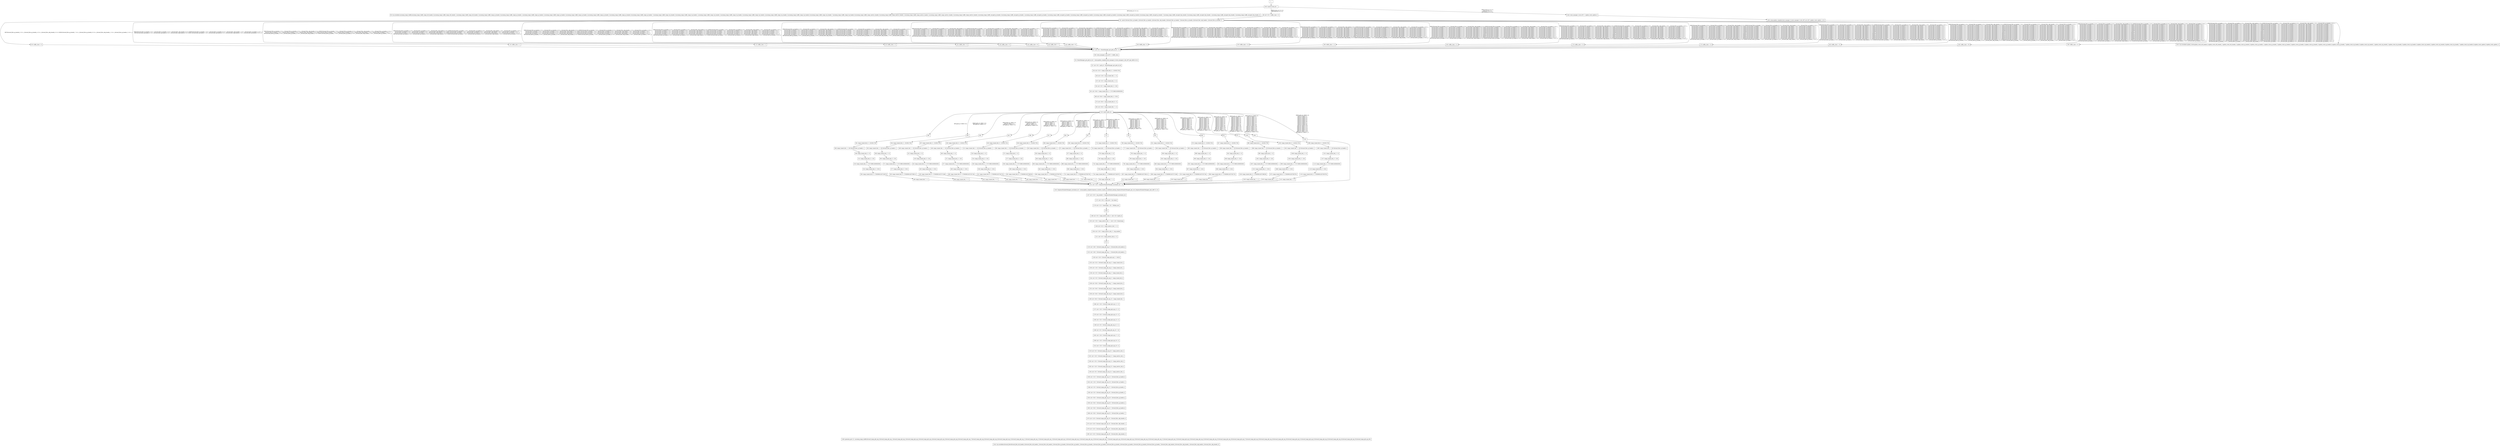 digraph G {
  "1: " [shape=box, ];
  "80: Sys.invalidate.incoming_tango_traffic(incoming_tango_traffic_tango_eth_header_0,incoming_tango_traffic_tango_eth_header_1,incoming_tango_traffic_tango_eth_header_2,incoming_tango_traffic_tango_ip_header_0,incoming_tango_traffic_tango_ip_header_1,incoming_tango_traffic_tango_ip_header_2,incoming_tango_traffic_tango_ip_header_3,incoming_tango_traffic_tango_ip_header_4,incoming_tango_traffic_tango_ip_header_5,incoming_tango_traffic_tango_ip_header_6,incoming_tango_traffic_tango_ip_header_7,incoming_tango_traffic_tango_tcp_header_0,incoming_tango_traffic_tango_tcp_header_1,incoming_tango_traffic_tango_tcp_header_2,incoming_tango_traffic_tango_tcp_header_3,incoming_tango_traffic_tango_tcp_header_4,incoming_tango_traffic_tango_tcp_header_5,incoming_tango_traffic_tango_tcp_header_6,incoming_tango_traffic_tango_tcp_header_7,incoming_tango_traffic_tango_tcp_header_8,incoming_tango_traffic_tango_metrics_header_0,incoming_tango_traffic_tango_metrics_header_1,incoming_tango_traffic_tango_metrics_header_2,incoming_tango_traffic_tango_metrics_header_3,incoming_tango_traffic_tango_metrics_header_4,incoming_tango_traffic_encaped_ip_header_0,incoming_tango_traffic_encaped_ip_header_1,incoming_tango_traffic_encaped_ip_header_2,incoming_tango_traffic_encaped_ip_header_3,incoming_tango_traffic_encaped_ip_header_4,incoming_tango_traffic_encaped_ip_header_5,incoming_tango_traffic_encaped_ip_header_6,incoming_tango_traffic_encaped_ip_header_7,incoming_tango_traffic_encaped_dup_header_0,incoming_tango_traffic_encaped_dup_header_1,incoming_tango_traffic_encaped_dup_header_2,incoming_tango_traffic_encaped_dup_header_3);" [
  shape=box, ];
  "86: int<<8>> traffic_class = 0;" [shape=box, ];
  "105: traffic_class = 0;" [shape=box, ];
  "110: traffic_class = 1;" [shape=box, ];
  "115: traffic_class = 2;" [shape=box, ];
  "120: traffic_class = 3;" [shape=box, ];
  "125: traffic_class = 4;" [shape=box, ];
  "130: traffic_class = 5;" [shape=box, ];
  "135: traffic_class = 6;" [shape=box, ];
  "140: traffic_class = 7;" [shape=box, ];
  "145: traffic_class = 8;" [shape=box, ];
  "150: traffic_class = 9;" [shape=box, ];
  "155: traffic_class = 10;" [shape=box, ];
  "160: traffic_class = 11;" [shape=box, ];
  "165: traffic_class = 12;" [shape=box, ];
  "170: traffic_class = 13;" [shape=box, ];
  "175: traffic_class = 14;" [shape=box, ];
  "180: traffic_class = 15;" [shape=box, ];
  "185: traffic_class = 30;" [shape=box, ];
  "190: traffic_class = 31;" [shape=box, ];
  "191: match (forward_flow_ip_header_5,forward_flow_ip_header_4,forward_flow_udp_header_0,forward_flow_ip_header_7,forward_flow_ip_header_6,forward_flow_udp_header_1,forward_flow_ip_header_2) ...
" [
  shape=box, ];
  "197: int<<8>> RouteManager_get_path_id_ret = 32;" [shape=box, ];
  "200: route_manager_0_idx_4672 = traffic_class;" [shape=box, ];
  "221: RouteManager_get_path_id_ret = Array.update_complex(route_manager_0,route_manager_0_idx_4672,get_4663,0,0,0);" [
  shape=box, ];
  "227: int<<8>> path_id = RouteManager_get_path_id_ret;" [shape=box, ];
  "234: int<<32>> tango_tunnel_hdr_0 = 1610612736;" [shape=box, ];
  "240: int<<16>> tango_tunnel_hdr_1 = 0;" [shape=box, ];
  "247: int<<8>> tango_tunnel_hdr_2 = 6;" [shape=box, ];
  "254: int<<8>> tango_tunnel_hdr_3 = 220;" [shape=box, ];
  "261: int<<64>> tango_tunnel_hdr_4 = 2747196614509592830;" [shape=box, ];
  "268: int<<64>> tango_tunnel_hdr_5 = 3252;" [shape=box, ];
  "275: int<<64>> tango_tunnel_hdr_6 = 0;" [shape=box, ];
  "282: int<<64>> tango_tunnel_hdr_7 = 0;" [shape=box, ];
  "286: " [shape=box, ];
  "291: tango_tunnel_hdr_0 = 1610612736;" [shape=box, ];
  "300: tango_tunnel_hdr_1 = 58+forward_flow_ip_header_1;" [shape=box, ];
  "306: tango_tunnel_hdr_2 = 6;" [shape=box, ];
  "312: tango_tunnel_hdr_3 = 220;" [shape=box, ];
  "318: tango_tunnel_hdr_4 = 2747196614509592830;" [shape=box, ];
  "324: tango_tunnel_hdr_5 = 3252;" [shape=box, ];
  "330: tango_tunnel_hdr_6 = 2739390614537240576;" [shape=box, ];
  "336: tango_tunnel_hdr_7 = 1;" [shape=box, ];
  "339: " [shape=box, ];
  "344: tango_tunnel_hdr_0 = 1610612736;" [shape=box, ];
  "353: tango_tunnel_hdr_1 = 58+forward_flow_ip_header_1;" [shape=box, ];
  "359: tango_tunnel_hdr_2 = 6;" [shape=box, ];
  "365: tango_tunnel_hdr_3 = 220;" [shape=box, ];
  "371: tango_tunnel_hdr_4 = 2747196614509592830;" [shape=box, ];
  "377: tango_tunnel_hdr_5 = 3252;" [shape=box, ];
  "383: tango_tunnel_hdr_6 = 2739390614537306112;" [shape=box, ];
  "389: tango_tunnel_hdr_7 = 1;" [shape=box, ];
  "392: " [shape=box, ];
  "397: tango_tunnel_hdr_0 = 1610612736;" [shape=box, ];
  "406: tango_tunnel_hdr_1 = 58+forward_flow_ip_header_1;" [shape=box, ];
  "412: tango_tunnel_hdr_2 = 6;" [shape=box, ];
  "418: tango_tunnel_hdr_3 = 220;" [shape=box, ];
  "424: tango_tunnel_hdr_4 = 2747196614509592830;" [shape=box, ];
  "430: tango_tunnel_hdr_5 = 3252;" [shape=box, ];
  "436: tango_tunnel_hdr_6 = 2739390614537371648;" [shape=box, ];
  "442: tango_tunnel_hdr_7 = 1;" [shape=box, ];
  "445: " [shape=box, ];
  "450: tango_tunnel_hdr_0 = 1610612736;" [shape=box, ];
  "459: tango_tunnel_hdr_1 = 58+forward_flow_ip_header_1;" [shape=box, ];
  "465: tango_tunnel_hdr_2 = 6;" [shape=box, ];
  "471: tango_tunnel_hdr_3 = 220;" [shape=box, ];
  "477: tango_tunnel_hdr_4 = 2747196614509592830;" [shape=box, ];
  "483: tango_tunnel_hdr_5 = 3252;" [shape=box, ];
  "489: tango_tunnel_hdr_6 = 2739390614537437184;" [shape=box, ];
  "495: tango_tunnel_hdr_7 = 1;" [shape=box, ];
  "498: " [shape=box, ];
  "503: tango_tunnel_hdr_0 = 1610612736;" [shape=box, ];
  "512: tango_tunnel_hdr_1 = 58+forward_flow_ip_header_1;" [shape=box, ];
  "518: tango_tunnel_hdr_2 = 6;" [shape=box, ];
  "524: tango_tunnel_hdr_3 = 220;" [shape=box, ];
  "530: tango_tunnel_hdr_4 = 2747196614509592830;" [shape=box, ];
  "536: tango_tunnel_hdr_5 = 3252;" [shape=box, ];
  "542: tango_tunnel_hdr_6 = 2739390614537502720;" [shape=box, ];
  "548: tango_tunnel_hdr_7 = 1;" [shape=box, ];
  "551: " [shape=box, ];
  "556: tango_tunnel_hdr_0 = 1610612736;" [shape=box, ];
  "565: tango_tunnel_hdr_1 = 58+forward_flow_ip_header_1;" [shape=box, ];
  "571: tango_tunnel_hdr_2 = 6;" [shape=box, ];
  "577: tango_tunnel_hdr_3 = 220;" [shape=box, ];
  "583: tango_tunnel_hdr_4 = 2747196614509592830;" [shape=box, ];
  "589: tango_tunnel_hdr_5 = 3252;" [shape=box, ];
  "595: tango_tunnel_hdr_6 = 2739390614537568256;" [shape=box, ];
  "601: tango_tunnel_hdr_7 = 1;" [shape=box, ];
  "604: " [shape=box, ];
  "609: tango_tunnel_hdr_0 = 1610612736;" [shape=box, ];
  "618: tango_tunnel_hdr_1 = 58+forward_flow_ip_header_1;" [shape=box, ];
  "624: tango_tunnel_hdr_2 = 6;" [shape=box, ];
  "630: tango_tunnel_hdr_3 = 220;" [shape=box, ];
  "636: tango_tunnel_hdr_4 = 2747196614509592830;" [shape=box, ];
  "642: tango_tunnel_hdr_5 = 3252;" [shape=box, ];
  "648: tango_tunnel_hdr_6 = 2739390614537633792;" [shape=box, ];
  "654: tango_tunnel_hdr_7 = 1;" [shape=box, ];
  "657: " [shape=box, ];
  "662: tango_tunnel_hdr_0 = 1610612736;" [shape=box, ];
  "671: tango_tunnel_hdr_1 = 58+forward_flow_ip_header_1;" [shape=box, ];
  "677: tango_tunnel_hdr_2 = 6;" [shape=box, ];
  "683: tango_tunnel_hdr_3 = 220;" [shape=box, ];
  "689: tango_tunnel_hdr_4 = 2747196614509592830;" [shape=box, ];
  "695: tango_tunnel_hdr_5 = 3252;" [shape=box, ];
  "701: tango_tunnel_hdr_6 = 2739390614537633792;" [shape=box, ];
  "707: tango_tunnel_hdr_7 = 1;" [shape=box, ];
  "710: " [shape=box, ];
  "715: tango_tunnel_hdr_0 = 1610612736;" [shape=box, ];
  "724: tango_tunnel_hdr_1 = 58+forward_flow_ip_header_1;" [shape=box, ];
  "730: tango_tunnel_hdr_2 = 6;" [shape=box, ];
  "736: tango_tunnel_hdr_3 = 220;" [shape=box, ];
  "742: tango_tunnel_hdr_4 = 2747196614509592830;" [shape=box, ];
  "748: tango_tunnel_hdr_5 = 3252;" [shape=box, ];
  "754: tango_tunnel_hdr_6 = 2739390614537240576;" [shape=box, ];
  "760: tango_tunnel_hdr_7 = 2;" [shape=box, ];
  "763: " [shape=box, ];
  "768: tango_tunnel_hdr_0 = 1610612736;" [shape=box, ];
  "777: tango_tunnel_hdr_1 = 58+forward_flow_ip_header_1;" [shape=box, ];
  "783: tango_tunnel_hdr_2 = 6;" [shape=box, ];
  "789: tango_tunnel_hdr_3 = 220;" [shape=box, ];
  "795: tango_tunnel_hdr_4 = 2747196614509592830;" [shape=box, ];
  "801: tango_tunnel_hdr_5 = 3252;" [shape=box, ];
  "807: tango_tunnel_hdr_6 = 2739390614537306112;" [shape=box, ];
  "813: tango_tunnel_hdr_7 = 2;" [shape=box, ];
  "816: " [shape=box, ];
  "821: tango_tunnel_hdr_0 = 1610612736;" [shape=box, ];
  "830: tango_tunnel_hdr_1 = 58+forward_flow_ip_header_1;" [shape=box, ];
  "836: tango_tunnel_hdr_2 = 6;" [shape=box, ];
  "842: tango_tunnel_hdr_3 = 220;" [shape=box, ];
  "848: tango_tunnel_hdr_4 = 2747196614509592830;" [shape=box, ];
  "854: tango_tunnel_hdr_5 = 3252;" [shape=box, ];
  "860: tango_tunnel_hdr_6 = 2739390614537371648;" [shape=box, ];
  "866: tango_tunnel_hdr_7 = 2;" [shape=box, ];
  "869: " [shape=box, ];
  "874: tango_tunnel_hdr_0 = 1610612736;" [shape=box, ];
  "883: tango_tunnel_hdr_1 = 58+forward_flow_ip_header_1;" [shape=box, ];
  "889: tango_tunnel_hdr_2 = 6;" [shape=box, ];
  "895: tango_tunnel_hdr_3 = 220;" [shape=box, ];
  "901: tango_tunnel_hdr_4 = 2747196614509592830;" [shape=box, ];
  "907: tango_tunnel_hdr_5 = 3252;" [shape=box, ];
  "913: tango_tunnel_hdr_6 = 2739390614537437184;" [shape=box, ];
  "919: tango_tunnel_hdr_7 = 2;" [shape=box, ];
  "922: " [shape=box, ];
  "927: tango_tunnel_hdr_0 = 1610612736;" [shape=box, ];
  "936: tango_tunnel_hdr_1 = 58+forward_flow_ip_header_1;" [shape=box, ];
  "942: tango_tunnel_hdr_2 = 6;" [shape=box, ];
  "948: tango_tunnel_hdr_3 = 220;" [shape=box, ];
  "954: tango_tunnel_hdr_4 = 2747196614509592830;" [shape=box, ];
  "960: tango_tunnel_hdr_5 = 3252;" [shape=box, ];
  "966: tango_tunnel_hdr_6 = 2739390614537502720;" [shape=box, ];
  "972: tango_tunnel_hdr_7 = 2;" [shape=box, ];
  "975: " [shape=box, ];
  "980: tango_tunnel_hdr_0 = 1610612736;" [shape=box, ];
  "989: tango_tunnel_hdr_1 = 58+forward_flow_ip_header_1;" [shape=box, ];
  "995: tango_tunnel_hdr_2 = 6;" [shape=box, ];
  "1001: tango_tunnel_hdr_3 = 220;" [shape=box, ];
  "1007: tango_tunnel_hdr_4 = 2747196614509592830;" [shape=box, ];
  "1013: tango_tunnel_hdr_5 = 3252;" [shape=box, ];
  "1019: tango_tunnel_hdr_6 = 2739390614537568256;" [shape=box, ];
  "1025: tango_tunnel_hdr_7 = 2;" [shape=box, ];
  "1028: " [shape=box, ];
  "1033: tango_tunnel_hdr_0 = 1610612736;" [shape=box, ];
  "1042: tango_tunnel_hdr_1 = 58+forward_flow_ip_header_1;" [shape=box, ];
  "1048: tango_tunnel_hdr_2 = 6;" [shape=box, ];
  "1054: tango_tunnel_hdr_3 = 220;" [shape=box, ];
  "1060: tango_tunnel_hdr_4 = 2747196614509592830;" [shape=box, ];
  "1066: tango_tunnel_hdr_5 = 3252;" [shape=box, ];
  "1072: tango_tunnel_hdr_6 = 2739390614537633792;" [shape=box, ];
  "1078: tango_tunnel_hdr_7 = 2;" [shape=box, ];
  "1081: " [shape=box, ];
  "1086: tango_tunnel_hdr_0 = 1610612736;" [shape=box, ];
  "1095: tango_tunnel_hdr_1 = 58+forward_flow_ip_header_1;" [shape=box, ];
  "1101: tango_tunnel_hdr_2 = 6;" [shape=box, ];
  "1107: tango_tunnel_hdr_3 = 220;" [shape=box, ];
  "1113: tango_tunnel_hdr_4 = 2747196614509592830;" [shape=box, ];
  "1119: tango_tunnel_hdr_5 = 3252;" [shape=box, ];
  "1125: tango_tunnel_hdr_6 = 2739390614537633792;" [shape=box, ];
  "1131: tango_tunnel_hdr_7 = 2;" [shape=box, ];
  "1134: " [shape=box, ];
  "1135: match (path_id) ...
" [shape=box, ];
  "1141: int<<16>> SequenceNumberManager_increment_ret = 32;" [shape=box, ];
  "1162: SequenceNumberManager_increment_ret = Array.update_complex(sequence_counters_0,path_id,combined_memop_SequenceNumberManager_get_curr_SequenceNumberManager_next_4667,0,1,0);" [
  shape=box, ];
  "1167: int<<16>> seq_number = SequenceNumberManager_increment_ret;" [
  shape=box, ];
  "1172: int<<32>> time_now = Sys.time();" [shape=box, ];
  "1178: int<<12>> timestamp = [31 : 20]time_now;" [shape=box, ];
  "1180: " [shape=box, ];
  "1186: int<<8>> tango_metrics_hdr_0 = (int<<8>>)path_id;" [shape=box, ];
  "1192: int<<16>> tango_metrics_hdr_1 = (int<<16>>)timestamp;" [shape=box, ];
  "1199: int<<32>> tango_metrics_hdr_2 = 0;" [shape=box, ];
  "1204: int<<16>> tango_metrics_hdr_3 = seq_number;" [shape=box, ];
  "1211: int<<8>> tango_metrics_hdr_4 = 0;" [shape=box, ];
  "1214: " [shape=box, ];
  "1218: int<<48>> forward_tango_pkt_arg_0 = forward_flow_eth_header_0;" [
  shape=box, ];
  "1222: int<<48>> forward_tango_pkt_arg_1 = forward_flow_eth_header_1;" [
  shape=box, ];
  "1228: int<<16>> forward_tango_pkt_arg_2 = 34525;" [shape=box, ];
  "1232: int<<32>> forward_tango_pkt_arg_3 = tango_tunnel_hdr_0;" [shape=box, ];
  "1236: int<<16>> forward_tango_pkt_arg_4 = tango_tunnel_hdr_1;" [shape=box, ];
  "1240: int<<8>> forward_tango_pkt_arg_5 = tango_tunnel_hdr_2;" [shape=box, ];
  "1244: int<<8>> forward_tango_pkt_arg_6 = tango_tunnel_hdr_3;" [shape=box, ];
  "1248: int<<64>> forward_tango_pkt_arg_7 = tango_tunnel_hdr_4;" [shape=box, ];
  "1252: int<<64>> forward_tango_pkt_arg_8 = tango_tunnel_hdr_5;" [shape=box, ];
  "1256: int<<64>> forward_tango_pkt_arg_9 = tango_tunnel_hdr_6;" [shape=box, ];
  "1260: int<<64>> forward_tango_pkt_arg_10 = tango_tunnel_hdr_7;" [shape=box,
                                                                    ];
  "1266: int<<16>> forward_tango_pkt_arg_11 = 0;" [shape=box, ];
  "1272: int<<16>> forward_tango_pkt_arg_12 = 0;" [shape=box, ];
  "1278: int<<32>> forward_tango_pkt_arg_13 = 0;" [shape=box, ];
  "1284: int<<32>> forward_tango_pkt_arg_14 = 0;" [shape=box, ];
  "1290: int<<8>> forward_tango_pkt_arg_15 = 5;" [shape=box, ];
  "1296: int<<8>> forward_tango_pkt_arg_16 = 16;" [shape=box, ];
  "1302: int<<16>> forward_tango_pkt_arg_17 = 0;" [shape=box, ];
  "1308: int<<16>> forward_tango_pkt_arg_18 = 0;" [shape=box, ];
  "1314: int<<16>> forward_tango_pkt_arg_19 = 0;" [shape=box, ];
  "1318: int<<8>> forward_tango_pkt_arg_20 = tango_metrics_hdr_0;" [shape=box,
                                                                    ];
  "1322: int<<16>> forward_tango_pkt_arg_21 = tango_metrics_hdr_1;" [
  shape=box, ];
  "1326: int<<32>> forward_tango_pkt_arg_22 = tango_metrics_hdr_2;" [
  shape=box, ];
  "1330: int<<16>> forward_tango_pkt_arg_23 = tango_metrics_hdr_3;" [
  shape=box, ];
  "1334: int<<8>> forward_tango_pkt_arg_24 = tango_metrics_hdr_4;" [shape=box,
                                                                    ];
  "1338: int<<32>> forward_tango_pkt_arg_25 = forward_flow_ip_header_0;" [
  shape=box, ];
  "1342: int<<16>> forward_tango_pkt_arg_26 = forward_flow_ip_header_1;" [
  shape=box, ];
  "1346: int<<8>> forward_tango_pkt_arg_27 = forward_flow_ip_header_2;" [
  shape=box, ];
  "1350: int<<8>> forward_tango_pkt_arg_28 = forward_flow_ip_header_3;" [
  shape=box, ];
  "1354: int<<64>> forward_tango_pkt_arg_29 = forward_flow_ip_header_4;" [
  shape=box, ];
  "1358: int<<64>> forward_tango_pkt_arg_30 = forward_flow_ip_header_5;" [
  shape=box, ];
  "1362: int<<64>> forward_tango_pkt_arg_31 = forward_flow_ip_header_6;" [
  shape=box, ];
  "1366: int<<64>> forward_tango_pkt_arg_32 = forward_flow_ip_header_7;" [
  shape=box, ];
  "1370: int<<16>> forward_tango_pkt_arg_33 = forward_flow_udp_header_0;" [
  shape=box, ];
  "1374: int<<16>> forward_tango_pkt_arg_34 = forward_flow_udp_header_1;" [
  shape=box, ];
  "1378: int<<16>> forward_tango_pkt_arg_35 = forward_flow_udp_header_2;" [
  shape=box, ];
  "1382: int<<16>> forward_tango_pkt_arg_36 = forward_flow_udp_header_3;" [
  shape=box, ];
  "1500: generate_port (12, incoming_tango_traffic(forward_tango_pkt_arg_0,forward_tango_pkt_arg_1,forward_tango_pkt_arg_2,forward_tango_pkt_arg_3,forward_tango_pkt_arg_4,forward_tango_pkt_arg_5,forward_tango_pkt_arg_6,forward_tango_pkt_arg_7,forward_tango_pkt_arg_8,forward_tango_pkt_arg_9,forward_tango_pkt_arg_10,forward_tango_pkt_arg_11,forward_tango_pkt_arg_12,forward_tango_pkt_arg_13,forward_tango_pkt_arg_14,forward_tango_pkt_arg_15,forward_tango_pkt_arg_16,forward_tango_pkt_arg_17,forward_tango_pkt_arg_18,forward_tango_pkt_arg_19,forward_tango_pkt_arg_20,forward_tango_pkt_arg_21,forward_tango_pkt_arg_22,forward_tango_pkt_arg_23,forward_tango_pkt_arg_24,forward_tango_pkt_arg_25,forward_tango_pkt_arg_26,forward_tango_pkt_arg_27,forward_tango_pkt_arg_28,forward_tango_pkt_arg_29,forward_tango_pkt_arg_30,forward_tango_pkt_arg_31,forward_tango_pkt_arg_32,forward_tango_pkt_arg_33,forward_tango_pkt_arg_34,forward_tango_pkt_arg_35,forward_tango_pkt_arg_36));" [
  shape=box, ];
  "1542: Sys.invalidate.forward_flow(forward_flow_eth_header_0,forward_flow_eth_header_1,forward_flow_eth_header_2,forward_flow_ip_header_0,forward_flow_ip_header_1,forward_flow_ip_header_2,forward_flow_ip_header_3,forward_flow_ip_header_4,forward_flow_ip_header_5,forward_flow_ip_header_6,forward_flow_ip_header_7,forward_flow_udp_header_0,forward_flow_udp_header_1,forward_flow_udp_header_2,forward_flow_udp_header_3);" [
  shape=box, ];
  "1546: route_manager_0_idx_4672 = update_route_update_0;" [shape=box, ];
  "1565: Array.update_complex(route_manager_0,route_manager_0_idx_4672,set_4671,update_route_update_1,0,0);" [
  shape=box, ];
  "1613: Sys.invalidate.update_route(update_route_eth_header_0,update_route_eth_header_1,update_route_eth_header_2,update_route_ip_header_0,update_route_ip_header_1,update_route_ip_header_2,update_route_ip_header_3,update_route_ip_header_4,update_route_ip_header_5,update_route_ip_header_6,update_route_ip_header_7,update_route_tcp_header_0,update_route_tcp_header_1,update_route_tcp_header_2,update_route_tcp_header_3,update_route_tcp_header_4,update_route_tcp_header_5,update_route_tcp_header_6,update_route_tcp_header_7,update_route_tcp_header_8,update_route_update_0,update_route_update_1);" [
  shape=box, ];
  "1615: match (event_id) ...
" [shape=box, ];
  
  
  "1: " -> "1615: match (event_id) ...
" [label="", ];
  "86: int<<8>> traffic_class = 0;" -> "191: match (forward_flow_ip_header_5,forward_flow_ip_header_4,forward_flow_udp_header_0,forward_flow_ip_header_7,forward_flow_ip_header_6,forward_flow_udp_header_1,forward_flow_ip_header_2) ...
" [
  label="", ];
  "105: traffic_class = 0;" -> "197: int<<8>> RouteManager_get_path_id_ret = 32;" [
  label="", ];
  "110: traffic_class = 1;" -> "197: int<<8>> RouteManager_get_path_id_ret = 32;" [
  label="", ];
  "115: traffic_class = 2;" -> "197: int<<8>> RouteManager_get_path_id_ret = 32;" [
  label="", ];
  "120: traffic_class = 3;" -> "197: int<<8>> RouteManager_get_path_id_ret = 32;" [
  label="", ];
  "125: traffic_class = 4;" -> "197: int<<8>> RouteManager_get_path_id_ret = 32;" [
  label="", ];
  "130: traffic_class = 5;" -> "197: int<<8>> RouteManager_get_path_id_ret = 32;" [
  label="", ];
  "135: traffic_class = 6;" -> "197: int<<8>> RouteManager_get_path_id_ret = 32;" [
  label="", ];
  "140: traffic_class = 7;" -> "197: int<<8>> RouteManager_get_path_id_ret = 32;" [
  label="", ];
  "145: traffic_class = 8;" -> "197: int<<8>> RouteManager_get_path_id_ret = 32;" [
  label="", ];
  "150: traffic_class = 9;" -> "197: int<<8>> RouteManager_get_path_id_ret = 32;" [
  label="", ];
  "155: traffic_class = 10;" -> "197: int<<8>> RouteManager_get_path_id_ret = 32;" [
  label="", ];
  "160: traffic_class = 11;" -> "197: int<<8>> RouteManager_get_path_id_ret = 32;" [
  label="", ];
  "165: traffic_class = 12;" -> "197: int<<8>> RouteManager_get_path_id_ret = 32;" [
  label="", ];
  "170: traffic_class = 13;" -> "197: int<<8>> RouteManager_get_path_id_ret = 32;" [
  label="", ];
  "175: traffic_class = 14;" -> "197: int<<8>> RouteManager_get_path_id_ret = 32;" [
  label="", ];
  "180: traffic_class = 15;" -> "197: int<<8>> RouteManager_get_path_id_ret = 32;" [
  label="", ];
  "185: traffic_class = 30;" -> "197: int<<8>> RouteManager_get_path_id_ret = 32;" [
  label="", ];
  "190: traffic_class = 31;" -> "197: int<<8>> RouteManager_get_path_id_ret = 32;" [
  label="", ];
  "191: match (forward_flow_ip_header_5,forward_flow_ip_header_4,forward_flow_udp_header_0,forward_flow_ip_header_7,forward_flow_ip_header_6,forward_flow_udp_header_1,forward_flow_ip_header_2) ...
" -> "105: traffic_class = 0;" [
  label="HIT{forward_flow_ip_header_5~0==_,forward_flow_ip_header_4~0==_,forward_flow_udp_header_0~0==50000,forward_flow_ip_header_7~0==_,forward_flow_ip_header_6~0==_,forward_flow_udp_header_1~0==_,forward_flow_ip_header_2~0==_;}",
  ];
  "191: match (forward_flow_ip_header_5,forward_flow_ip_header_4,forward_flow_udp_header_0,forward_flow_ip_header_7,forward_flow_ip_header_6,forward_flow_udp_header_1,forward_flow_ip_header_2) ...
" -> "110: traffic_class = 1;" [
  label="MISS{forward_flow_ip_header_5~0==_,forward_flow_ip_header_4~0==_,forward_flow_udp_header_0~0==50000,forward_flow_ip_header_7~0==_,forward_flow_ip_header_6~0==_,forward_flow_udp_header_1~0==_,forward_flow_ip_header_2~0==_;}
HIT{forward_flow_ip_header_5~0==_,forward_flow_ip_header_4~0==_,forward_flow_udp_header_0~0==50001,forward_flow_ip_header_7~0==_,forward_flow_ip_header_6~0==_,forward_flow_udp_header_1~0==_,forward_flow_ip_header_2~0==_;}",
  ];
  "191: match (forward_flow_ip_header_5,forward_flow_ip_header_4,forward_flow_udp_header_0,forward_flow_ip_header_7,forward_flow_ip_header_6,forward_flow_udp_header_1,forward_flow_ip_header_2) ...
" -> "115: traffic_class = 2;" [
  label="MISS{forward_flow_ip_header_5~0==_,forward_flow_ip_header_4~0==_,forward_flow_udp_header_0~0==50000,forward_flow_ip_header_7~0==_,forward_flow_ip_header_6~0==_,forward_flow_udp_header_1~0==_,forward_flow_ip_header_2~0==_;
forward_flow_ip_header_5~0==_,forward_flow_ip_header_4~0==_,forward_flow_udp_header_0~0==50001,forward_flow_ip_header_7~0==_,forward_flow_ip_header_6~0==_,forward_flow_udp_header_1~0==_,forward_flow_ip_header_2~0==_;}
HIT{forward_flow_ip_header_5~0==_,forward_flow_ip_header_4~0==_,forward_flow_udp_header_0~0==50002,forward_flow_ip_header_7~0==_,forward_flow_ip_header_6~0==_,forward_flow_udp_header_1~0==_,forward_flow_ip_header_2~0==_;}",
  ];
  "191: match (forward_flow_ip_header_5,forward_flow_ip_header_4,forward_flow_udp_header_0,forward_flow_ip_header_7,forward_flow_ip_header_6,forward_flow_udp_header_1,forward_flow_ip_header_2) ...
" -> "120: traffic_class = 3;" [
  label="MISS{forward_flow_ip_header_5~0==_,forward_flow_ip_header_4~0==_,forward_flow_udp_header_0~0==50000,forward_flow_ip_header_7~0==_,forward_flow_ip_header_6~0==_,forward_flow_udp_header_1~0==_,forward_flow_ip_header_2~0==_;
forward_flow_ip_header_5~0==_,forward_flow_ip_header_4~0==_,forward_flow_udp_header_0~0==50001,forward_flow_ip_header_7~0==_,forward_flow_ip_header_6~0==_,forward_flow_udp_header_1~0==_,forward_flow_ip_header_2~0==_;
forward_flow_ip_header_5~0==_,forward_flow_ip_header_4~0==_,forward_flow_udp_header_0~0==50002,forward_flow_ip_header_7~0==_,forward_flow_ip_header_6~0==_,forward_flow_udp_header_1~0==_,forward_flow_ip_header_2~0==_;}
HIT{forward_flow_ip_header_5~0==_,forward_flow_ip_header_4~0==_,forward_flow_udp_header_0~0==50003,forward_flow_ip_header_7~0==_,forward_flow_ip_header_6~0==_,forward_flow_udp_header_1~0==_,forward_flow_ip_header_2~0==_;}",
  ];
  "191: match (forward_flow_ip_header_5,forward_flow_ip_header_4,forward_flow_udp_header_0,forward_flow_ip_header_7,forward_flow_ip_header_6,forward_flow_udp_header_1,forward_flow_ip_header_2) ...
" -> "125: traffic_class = 4;" [
  label="MISS{forward_flow_ip_header_5~0==_,forward_flow_ip_header_4~0==_,forward_flow_udp_header_0~0==50000,forward_flow_ip_header_7~0==_,forward_flow_ip_header_6~0==_,forward_flow_udp_header_1~0==_,forward_flow_ip_header_2~0==_;
forward_flow_ip_header_5~0==_,forward_flow_ip_header_4~0==_,forward_flow_udp_header_0~0==50001,forward_flow_ip_header_7~0==_,forward_flow_ip_header_6~0==_,forward_flow_udp_header_1~0==_,forward_flow_ip_header_2~0==_;
forward_flow_ip_header_5~0==_,forward_flow_ip_header_4~0==_,forward_flow_udp_header_0~0==50002,forward_flow_ip_header_7~0==_,forward_flow_ip_header_6~0==_,forward_flow_udp_header_1~0==_,forward_flow_ip_header_2~0==_;
forward_flow_ip_header_5~0==_,forward_flow_ip_header_4~0==_,forward_flow_udp_header_0~0==50003,forward_flow_ip_header_7~0==_,forward_flow_ip_header_6~0==_,forward_flow_udp_header_1~0==_,forward_flow_ip_header_2~0==_;}
HIT{forward_flow_ip_header_5~0==_,forward_flow_ip_header_4~0==_,forward_flow_udp_header_0~0==50004,forward_flow_ip_header_7~0==_,forward_flow_ip_header_6~0==_,forward_flow_udp_header_1~0==_,forward_flow_ip_header_2~0==_;}",
  ];
  "191: match (forward_flow_ip_header_5,forward_flow_ip_header_4,forward_flow_udp_header_0,forward_flow_ip_header_7,forward_flow_ip_header_6,forward_flow_udp_header_1,forward_flow_ip_header_2) ...
" -> "130: traffic_class = 5;" [
  label="MISS{forward_flow_ip_header_5~0==_,forward_flow_ip_header_4~0==_,forward_flow_udp_header_0~0==50000,forward_flow_ip_header_7~0==_,forward_flow_ip_header_6~0==_,forward_flow_udp_header_1~0==_,forward_flow_ip_header_2~0==_;
forward_flow_ip_header_5~0==_,forward_flow_ip_header_4~0==_,forward_flow_udp_header_0~0==50001,forward_flow_ip_header_7~0==_,forward_flow_ip_header_6~0==_,forward_flow_udp_header_1~0==_,forward_flow_ip_header_2~0==_;
forward_flow_ip_header_5~0==_,forward_flow_ip_header_4~0==_,forward_flow_udp_header_0~0==50002,forward_flow_ip_header_7~0==_,forward_flow_ip_header_6~0==_,forward_flow_udp_header_1~0==_,forward_flow_ip_header_2~0==_;
forward_flow_ip_header_5~0==_,forward_flow_ip_header_4~0==_,forward_flow_udp_header_0~0==50003,forward_flow_ip_header_7~0==_,forward_flow_ip_header_6~0==_,forward_flow_udp_header_1~0==_,forward_flow_ip_header_2~0==_;
forward_flow_ip_header_5~0==_,forward_flow_ip_header_4~0==_,forward_flow_udp_header_0~0==50004,forward_flow_ip_header_7~0==_,forward_flow_ip_header_6~0==_,forward_flow_udp_header_1~0==_,forward_flow_ip_header_2~0==_;}
HIT{forward_flow_ip_header_5~0==_,forward_flow_ip_header_4~0==_,forward_flow_udp_header_0~0==50005,forward_flow_ip_header_7~0==_,forward_flow_ip_header_6~0==_,forward_flow_udp_header_1~0==_,forward_flow_ip_header_2~0==_;}",
  ];
  "191: match (forward_flow_ip_header_5,forward_flow_ip_header_4,forward_flow_udp_header_0,forward_flow_ip_header_7,forward_flow_ip_header_6,forward_flow_udp_header_1,forward_flow_ip_header_2) ...
" -> "135: traffic_class = 6;" [
  label="MISS{forward_flow_ip_header_5~0==_,forward_flow_ip_header_4~0==_,forward_flow_udp_header_0~0==50000,forward_flow_ip_header_7~0==_,forward_flow_ip_header_6~0==_,forward_flow_udp_header_1~0==_,forward_flow_ip_header_2~0==_;
forward_flow_ip_header_5~0==_,forward_flow_ip_header_4~0==_,forward_flow_udp_header_0~0==50001,forward_flow_ip_header_7~0==_,forward_flow_ip_header_6~0==_,forward_flow_udp_header_1~0==_,forward_flow_ip_header_2~0==_;
forward_flow_ip_header_5~0==_,forward_flow_ip_header_4~0==_,forward_flow_udp_header_0~0==50002,forward_flow_ip_header_7~0==_,forward_flow_ip_header_6~0==_,forward_flow_udp_header_1~0==_,forward_flow_ip_header_2~0==_;
forward_flow_ip_header_5~0==_,forward_flow_ip_header_4~0==_,forward_flow_udp_header_0~0==50003,forward_flow_ip_header_7~0==_,forward_flow_ip_header_6~0==_,forward_flow_udp_header_1~0==_,forward_flow_ip_header_2~0==_;
forward_flow_ip_header_5~0==_,forward_flow_ip_header_4~0==_,forward_flow_udp_header_0~0==50004,forward_flow_ip_header_7~0==_,forward_flow_ip_header_6~0==_,forward_flow_udp_header_1~0==_,forward_flow_ip_header_2~0==_;
forward_flow_ip_header_5~0==_,forward_flow_ip_header_4~0==_,forward_flow_udp_header_0~0==50005,forward_flow_ip_header_7~0==_,forward_flow_ip_header_6~0==_,forward_flow_udp_header_1~0==_,forward_flow_ip_header_2~0==_;}
HIT{forward_flow_ip_header_5~0==_,forward_flow_ip_header_4~0==_,forward_flow_udp_header_0~0==50006,forward_flow_ip_header_7~0==_,forward_flow_ip_header_6~0==_,forward_flow_udp_header_1~0==_,forward_flow_ip_header_2~0==_;}",
  ];
  "191: match (forward_flow_ip_header_5,forward_flow_ip_header_4,forward_flow_udp_header_0,forward_flow_ip_header_7,forward_flow_ip_header_6,forward_flow_udp_header_1,forward_flow_ip_header_2) ...
" -> "140: traffic_class = 7;" [
  label="MISS{forward_flow_ip_header_5~0==_,forward_flow_ip_header_4~0==_,forward_flow_udp_header_0~0==50000,forward_flow_ip_header_7~0==_,forward_flow_ip_header_6~0==_,forward_flow_udp_header_1~0==_,forward_flow_ip_header_2~0==_;
forward_flow_ip_header_5~0==_,forward_flow_ip_header_4~0==_,forward_flow_udp_header_0~0==50001,forward_flow_ip_header_7~0==_,forward_flow_ip_header_6~0==_,forward_flow_udp_header_1~0==_,forward_flow_ip_header_2~0==_;
forward_flow_ip_header_5~0==_,forward_flow_ip_header_4~0==_,forward_flow_udp_header_0~0==50002,forward_flow_ip_header_7~0==_,forward_flow_ip_header_6~0==_,forward_flow_udp_header_1~0==_,forward_flow_ip_header_2~0==_;
forward_flow_ip_header_5~0==_,forward_flow_ip_header_4~0==_,forward_flow_udp_header_0~0==50003,forward_flow_ip_header_7~0==_,forward_flow_ip_header_6~0==_,forward_flow_udp_header_1~0==_,forward_flow_ip_header_2~0==_;
forward_flow_ip_header_5~0==_,forward_flow_ip_header_4~0==_,forward_flow_udp_header_0~0==50004,forward_flow_ip_header_7~0==_,forward_flow_ip_header_6~0==_,forward_flow_udp_header_1~0==_,forward_flow_ip_header_2~0==_;
forward_flow_ip_header_5~0==_,forward_flow_ip_header_4~0==_,forward_flow_udp_header_0~0==50005,forward_flow_ip_header_7~0==_,forward_flow_ip_header_6~0==_,forward_flow_udp_header_1~0==_,forward_flow_ip_header_2~0==_;
forward_flow_ip_header_5~0==_,forward_flow_ip_header_4~0==_,forward_flow_udp_header_0~0==50006,forward_flow_ip_header_7~0==_,forward_flow_ip_header_6~0==_,forward_flow_udp_header_1~0==_,forward_flow_ip_header_2~0==_;}
HIT{forward_flow_ip_header_5~0==_,forward_flow_ip_header_4~0==_,forward_flow_udp_header_0~0==50007,forward_flow_ip_header_7~0==_,forward_flow_ip_header_6~0==_,forward_flow_udp_header_1~0==_,forward_flow_ip_header_2~0==_;}",
  ];
  "191: match (forward_flow_ip_header_5,forward_flow_ip_header_4,forward_flow_udp_header_0,forward_flow_ip_header_7,forward_flow_ip_header_6,forward_flow_udp_header_1,forward_flow_ip_header_2) ...
" -> "145: traffic_class = 8;" [
  label="MISS{forward_flow_ip_header_5~0==_,forward_flow_ip_header_4~0==_,forward_flow_udp_header_0~0==50000,forward_flow_ip_header_7~0==_,forward_flow_ip_header_6~0==_,forward_flow_udp_header_1~0==_,forward_flow_ip_header_2~0==_;
forward_flow_ip_header_5~0==_,forward_flow_ip_header_4~0==_,forward_flow_udp_header_0~0==50001,forward_flow_ip_header_7~0==_,forward_flow_ip_header_6~0==_,forward_flow_udp_header_1~0==_,forward_flow_ip_header_2~0==_;
forward_flow_ip_header_5~0==_,forward_flow_ip_header_4~0==_,forward_flow_udp_header_0~0==50002,forward_flow_ip_header_7~0==_,forward_flow_ip_header_6~0==_,forward_flow_udp_header_1~0==_,forward_flow_ip_header_2~0==_;
forward_flow_ip_header_5~0==_,forward_flow_ip_header_4~0==_,forward_flow_udp_header_0~0==50003,forward_flow_ip_header_7~0==_,forward_flow_ip_header_6~0==_,forward_flow_udp_header_1~0==_,forward_flow_ip_header_2~0==_;
forward_flow_ip_header_5~0==_,forward_flow_ip_header_4~0==_,forward_flow_udp_header_0~0==50004,forward_flow_ip_header_7~0==_,forward_flow_ip_header_6~0==_,forward_flow_udp_header_1~0==_,forward_flow_ip_header_2~0==_;
forward_flow_ip_header_5~0==_,forward_flow_ip_header_4~0==_,forward_flow_udp_header_0~0==50005,forward_flow_ip_header_7~0==_,forward_flow_ip_header_6~0==_,forward_flow_udp_header_1~0==_,forward_flow_ip_header_2~0==_;
forward_flow_ip_header_5~0==_,forward_flow_ip_header_4~0==_,forward_flow_udp_header_0~0==50006,forward_flow_ip_header_7~0==_,forward_flow_ip_header_6~0==_,forward_flow_udp_header_1~0==_,forward_flow_ip_header_2~0==_;
forward_flow_ip_header_5~0==_,forward_flow_ip_header_4~0==_,forward_flow_udp_header_0~0==50007,forward_flow_ip_header_7~0==_,forward_flow_ip_header_6~0==_,forward_flow_udp_header_1~0==_,forward_flow_ip_header_2~0==_;}
HIT{forward_flow_ip_header_5~0==_,forward_flow_ip_header_4~0==_,forward_flow_udp_header_0~0==60000,forward_flow_ip_header_7~0==_,forward_flow_ip_header_6~0==_,forward_flow_udp_header_1~0==_,forward_flow_ip_header_2~0==_;}",
  ];
  "191: match (forward_flow_ip_header_5,forward_flow_ip_header_4,forward_flow_udp_header_0,forward_flow_ip_header_7,forward_flow_ip_header_6,forward_flow_udp_header_1,forward_flow_ip_header_2) ...
" -> "150: traffic_class = 9;" [
  label="MISS{forward_flow_ip_header_5~0==_,forward_flow_ip_header_4~0==_,forward_flow_udp_header_0~0==50000,forward_flow_ip_header_7~0==_,forward_flow_ip_header_6~0==_,forward_flow_udp_header_1~0==_,forward_flow_ip_header_2~0==_;
forward_flow_ip_header_5~0==_,forward_flow_ip_header_4~0==_,forward_flow_udp_header_0~0==50001,forward_flow_ip_header_7~0==_,forward_flow_ip_header_6~0==_,forward_flow_udp_header_1~0==_,forward_flow_ip_header_2~0==_;
forward_flow_ip_header_5~0==_,forward_flow_ip_header_4~0==_,forward_flow_udp_header_0~0==50002,forward_flow_ip_header_7~0==_,forward_flow_ip_header_6~0==_,forward_flow_udp_header_1~0==_,forward_flow_ip_header_2~0==_;
forward_flow_ip_header_5~0==_,forward_flow_ip_header_4~0==_,forward_flow_udp_header_0~0==50003,forward_flow_ip_header_7~0==_,forward_flow_ip_header_6~0==_,forward_flow_udp_header_1~0==_,forward_flow_ip_header_2~0==_;
forward_flow_ip_header_5~0==_,forward_flow_ip_header_4~0==_,forward_flow_udp_header_0~0==50004,forward_flow_ip_header_7~0==_,forward_flow_ip_header_6~0==_,forward_flow_udp_header_1~0==_,forward_flow_ip_header_2~0==_;
forward_flow_ip_header_5~0==_,forward_flow_ip_header_4~0==_,forward_flow_udp_header_0~0==50005,forward_flow_ip_header_7~0==_,forward_flow_ip_header_6~0==_,forward_flow_udp_header_1~0==_,forward_flow_ip_header_2~0==_;
forward_flow_ip_header_5~0==_,forward_flow_ip_header_4~0==_,forward_flow_udp_header_0~0==50006,forward_flow_ip_header_7~0==_,forward_flow_ip_header_6~0==_,forward_flow_udp_header_1~0==_,forward_flow_ip_header_2~0==_;
forward_flow_ip_header_5~0==_,forward_flow_ip_header_4~0==_,forward_flow_udp_header_0~0==50007,forward_flow_ip_header_7~0==_,forward_flow_ip_header_6~0==_,forward_flow_udp_header_1~0==_,forward_flow_ip_header_2~0==_;
forward_flow_ip_header_5~0==_,forward_flow_ip_header_4~0==_,forward_flow_udp_header_0~0==60000,forward_flow_ip_header_7~0==_,forward_flow_ip_header_6~0==_,forward_flow_udp_header_1~0==_,forward_flow_ip_header_2~0==_;}
HIT{forward_flow_ip_header_5~0==_,forward_flow_ip_header_4~0==_,forward_flow_udp_header_0~0==60001,forward_flow_ip_header_7~0==_,forward_flow_ip_header_6~0==_,forward_flow_udp_header_1~0==_,forward_flow_ip_header_2~0==_;}",
  ];
  "191: match (forward_flow_ip_header_5,forward_flow_ip_header_4,forward_flow_udp_header_0,forward_flow_ip_header_7,forward_flow_ip_header_6,forward_flow_udp_header_1,forward_flow_ip_header_2) ...
" -> "155: traffic_class = 10;" [
  label="MISS{forward_flow_ip_header_5~0==_,forward_flow_ip_header_4~0==_,forward_flow_udp_header_0~0==50000,forward_flow_ip_header_7~0==_,forward_flow_ip_header_6~0==_,forward_flow_udp_header_1~0==_,forward_flow_ip_header_2~0==_;
forward_flow_ip_header_5~0==_,forward_flow_ip_header_4~0==_,forward_flow_udp_header_0~0==50001,forward_flow_ip_header_7~0==_,forward_flow_ip_header_6~0==_,forward_flow_udp_header_1~0==_,forward_flow_ip_header_2~0==_;
forward_flow_ip_header_5~0==_,forward_flow_ip_header_4~0==_,forward_flow_udp_header_0~0==50002,forward_flow_ip_header_7~0==_,forward_flow_ip_header_6~0==_,forward_flow_udp_header_1~0==_,forward_flow_ip_header_2~0==_;
forward_flow_ip_header_5~0==_,forward_flow_ip_header_4~0==_,forward_flow_udp_header_0~0==50003,forward_flow_ip_header_7~0==_,forward_flow_ip_header_6~0==_,forward_flow_udp_header_1~0==_,forward_flow_ip_header_2~0==_;
forward_flow_ip_header_5~0==_,forward_flow_ip_header_4~0==_,forward_flow_udp_header_0~0==50004,forward_flow_ip_header_7~0==_,forward_flow_ip_header_6~0==_,forward_flow_udp_header_1~0==_,forward_flow_ip_header_2~0==_;
forward_flow_ip_header_5~0==_,forward_flow_ip_header_4~0==_,forward_flow_udp_header_0~0==50005,forward_flow_ip_header_7~0==_,forward_flow_ip_header_6~0==_,forward_flow_udp_header_1~0==_,forward_flow_ip_header_2~0==_;
forward_flow_ip_header_5~0==_,forward_flow_ip_header_4~0==_,forward_flow_udp_header_0~0==50006,forward_flow_ip_header_7~0==_,forward_flow_ip_header_6~0==_,forward_flow_udp_header_1~0==_,forward_flow_ip_header_2~0==_;
forward_flow_ip_header_5~0==_,forward_flow_ip_header_4~0==_,forward_flow_udp_header_0~0==50007,forward_flow_ip_header_7~0==_,forward_flow_ip_header_6~0==_,forward_flow_udp_header_1~0==_,forward_flow_ip_header_2~0==_;
forward_flow_ip_header_5~0==_,forward_flow_ip_header_4~0==_,forward_flow_udp_header_0~0==60000,forward_flow_ip_header_7~0==_,forward_flow_ip_header_6~0==_,forward_flow_udp_header_1~0==_,forward_flow_ip_header_2~0==_;
forward_flow_ip_header_5~0==_,forward_flow_ip_header_4~0==_,forward_flow_udp_header_0~0==60001,forward_flow_ip_header_7~0==_,forward_flow_ip_header_6~0==_,forward_flow_udp_header_1~0==_,forward_flow_ip_header_2~0==_;}
HIT{forward_flow_ip_header_5~0==_,forward_flow_ip_header_4~0==_,forward_flow_udp_header_0~0==60002,forward_flow_ip_header_7~0==_,forward_flow_ip_header_6~0==_,forward_flow_udp_header_1~0==_,forward_flow_ip_header_2~0==_;}",
  ];
  "191: match (forward_flow_ip_header_5,forward_flow_ip_header_4,forward_flow_udp_header_0,forward_flow_ip_header_7,forward_flow_ip_header_6,forward_flow_udp_header_1,forward_flow_ip_header_2) ...
" -> "160: traffic_class = 11;" [
  label="MISS{forward_flow_ip_header_5~0==_,forward_flow_ip_header_4~0==_,forward_flow_udp_header_0~0==50000,forward_flow_ip_header_7~0==_,forward_flow_ip_header_6~0==_,forward_flow_udp_header_1~0==_,forward_flow_ip_header_2~0==_;
forward_flow_ip_header_5~0==_,forward_flow_ip_header_4~0==_,forward_flow_udp_header_0~0==50001,forward_flow_ip_header_7~0==_,forward_flow_ip_header_6~0==_,forward_flow_udp_header_1~0==_,forward_flow_ip_header_2~0==_;
forward_flow_ip_header_5~0==_,forward_flow_ip_header_4~0==_,forward_flow_udp_header_0~0==50002,forward_flow_ip_header_7~0==_,forward_flow_ip_header_6~0==_,forward_flow_udp_header_1~0==_,forward_flow_ip_header_2~0==_;
forward_flow_ip_header_5~0==_,forward_flow_ip_header_4~0==_,forward_flow_udp_header_0~0==50003,forward_flow_ip_header_7~0==_,forward_flow_ip_header_6~0==_,forward_flow_udp_header_1~0==_,forward_flow_ip_header_2~0==_;
forward_flow_ip_header_5~0==_,forward_flow_ip_header_4~0==_,forward_flow_udp_header_0~0==50004,forward_flow_ip_header_7~0==_,forward_flow_ip_header_6~0==_,forward_flow_udp_header_1~0==_,forward_flow_ip_header_2~0==_;
forward_flow_ip_header_5~0==_,forward_flow_ip_header_4~0==_,forward_flow_udp_header_0~0==50005,forward_flow_ip_header_7~0==_,forward_flow_ip_header_6~0==_,forward_flow_udp_header_1~0==_,forward_flow_ip_header_2~0==_;
forward_flow_ip_header_5~0==_,forward_flow_ip_header_4~0==_,forward_flow_udp_header_0~0==50006,forward_flow_ip_header_7~0==_,forward_flow_ip_header_6~0==_,forward_flow_udp_header_1~0==_,forward_flow_ip_header_2~0==_;
forward_flow_ip_header_5~0==_,forward_flow_ip_header_4~0==_,forward_flow_udp_header_0~0==50007,forward_flow_ip_header_7~0==_,forward_flow_ip_header_6~0==_,forward_flow_udp_header_1~0==_,forward_flow_ip_header_2~0==_;
forward_flow_ip_header_5~0==_,forward_flow_ip_header_4~0==_,forward_flow_udp_header_0~0==60000,forward_flow_ip_header_7~0==_,forward_flow_ip_header_6~0==_,forward_flow_udp_header_1~0==_,forward_flow_ip_header_2~0==_;
forward_flow_ip_header_5~0==_,forward_flow_ip_header_4~0==_,forward_flow_udp_header_0~0==60001,forward_flow_ip_header_7~0==_,forward_flow_ip_header_6~0==_,forward_flow_udp_header_1~0==_,forward_flow_ip_header_2~0==_;
forward_flow_ip_header_5~0==_,forward_flow_ip_header_4~0==_,forward_flow_udp_header_0~0==60002,forward_flow_ip_header_7~0==_,forward_flow_ip_header_6~0==_,forward_flow_udp_header_1~0==_,forward_flow_ip_header_2~0==_;}
HIT{forward_flow_ip_header_5~0==_,forward_flow_ip_header_4~0==_,forward_flow_udp_header_0~0==60003,forward_flow_ip_header_7~0==_,forward_flow_ip_header_6~0==_,forward_flow_udp_header_1~0==_,forward_flow_ip_header_2~0==_;}",
  ];
  "191: match (forward_flow_ip_header_5,forward_flow_ip_header_4,forward_flow_udp_header_0,forward_flow_ip_header_7,forward_flow_ip_header_6,forward_flow_udp_header_1,forward_flow_ip_header_2) ...
" -> "165: traffic_class = 12;" [
  label="MISS{forward_flow_ip_header_5~0==_,forward_flow_ip_header_4~0==_,forward_flow_udp_header_0~0==50000,forward_flow_ip_header_7~0==_,forward_flow_ip_header_6~0==_,forward_flow_udp_header_1~0==_,forward_flow_ip_header_2~0==_;
forward_flow_ip_header_5~0==_,forward_flow_ip_header_4~0==_,forward_flow_udp_header_0~0==50001,forward_flow_ip_header_7~0==_,forward_flow_ip_header_6~0==_,forward_flow_udp_header_1~0==_,forward_flow_ip_header_2~0==_;
forward_flow_ip_header_5~0==_,forward_flow_ip_header_4~0==_,forward_flow_udp_header_0~0==50002,forward_flow_ip_header_7~0==_,forward_flow_ip_header_6~0==_,forward_flow_udp_header_1~0==_,forward_flow_ip_header_2~0==_;
forward_flow_ip_header_5~0==_,forward_flow_ip_header_4~0==_,forward_flow_udp_header_0~0==50003,forward_flow_ip_header_7~0==_,forward_flow_ip_header_6~0==_,forward_flow_udp_header_1~0==_,forward_flow_ip_header_2~0==_;
forward_flow_ip_header_5~0==_,forward_flow_ip_header_4~0==_,forward_flow_udp_header_0~0==50004,forward_flow_ip_header_7~0==_,forward_flow_ip_header_6~0==_,forward_flow_udp_header_1~0==_,forward_flow_ip_header_2~0==_;
forward_flow_ip_header_5~0==_,forward_flow_ip_header_4~0==_,forward_flow_udp_header_0~0==50005,forward_flow_ip_header_7~0==_,forward_flow_ip_header_6~0==_,forward_flow_udp_header_1~0==_,forward_flow_ip_header_2~0==_;
forward_flow_ip_header_5~0==_,forward_flow_ip_header_4~0==_,forward_flow_udp_header_0~0==50006,forward_flow_ip_header_7~0==_,forward_flow_ip_header_6~0==_,forward_flow_udp_header_1~0==_,forward_flow_ip_header_2~0==_;
forward_flow_ip_header_5~0==_,forward_flow_ip_header_4~0==_,forward_flow_udp_header_0~0==50007,forward_flow_ip_header_7~0==_,forward_flow_ip_header_6~0==_,forward_flow_udp_header_1~0==_,forward_flow_ip_header_2~0==_;
forward_flow_ip_header_5~0==_,forward_flow_ip_header_4~0==_,forward_flow_udp_header_0~0==60000,forward_flow_ip_header_7~0==_,forward_flow_ip_header_6~0==_,forward_flow_udp_header_1~0==_,forward_flow_ip_header_2~0==_;
forward_flow_ip_header_5~0==_,forward_flow_ip_header_4~0==_,forward_flow_udp_header_0~0==60001,forward_flow_ip_header_7~0==_,forward_flow_ip_header_6~0==_,forward_flow_udp_header_1~0==_,forward_flow_ip_header_2~0==_;
forward_flow_ip_header_5~0==_,forward_flow_ip_header_4~0==_,forward_flow_udp_header_0~0==60002,forward_flow_ip_header_7~0==_,forward_flow_ip_header_6~0==_,forward_flow_udp_header_1~0==_,forward_flow_ip_header_2~0==_;
forward_flow_ip_header_5~0==_,forward_flow_ip_header_4~0==_,forward_flow_udp_header_0~0==60003,forward_flow_ip_header_7~0==_,forward_flow_ip_header_6~0==_,forward_flow_udp_header_1~0==_,forward_flow_ip_header_2~0==_;}
HIT{forward_flow_ip_header_5~0==_,forward_flow_ip_header_4~0==_,forward_flow_udp_header_0~0==60004,forward_flow_ip_header_7~0==_,forward_flow_ip_header_6~0==_,forward_flow_udp_header_1~0==_,forward_flow_ip_header_2~0==_;}",
  ];
  "191: match (forward_flow_ip_header_5,forward_flow_ip_header_4,forward_flow_udp_header_0,forward_flow_ip_header_7,forward_flow_ip_header_6,forward_flow_udp_header_1,forward_flow_ip_header_2) ...
" -> "170: traffic_class = 13;" [
  label="MISS{forward_flow_ip_header_5~0==_,forward_flow_ip_header_4~0==_,forward_flow_udp_header_0~0==50000,forward_flow_ip_header_7~0==_,forward_flow_ip_header_6~0==_,forward_flow_udp_header_1~0==_,forward_flow_ip_header_2~0==_;
forward_flow_ip_header_5~0==_,forward_flow_ip_header_4~0==_,forward_flow_udp_header_0~0==50001,forward_flow_ip_header_7~0==_,forward_flow_ip_header_6~0==_,forward_flow_udp_header_1~0==_,forward_flow_ip_header_2~0==_;
forward_flow_ip_header_5~0==_,forward_flow_ip_header_4~0==_,forward_flow_udp_header_0~0==50002,forward_flow_ip_header_7~0==_,forward_flow_ip_header_6~0==_,forward_flow_udp_header_1~0==_,forward_flow_ip_header_2~0==_;
forward_flow_ip_header_5~0==_,forward_flow_ip_header_4~0==_,forward_flow_udp_header_0~0==50003,forward_flow_ip_header_7~0==_,forward_flow_ip_header_6~0==_,forward_flow_udp_header_1~0==_,forward_flow_ip_header_2~0==_;
forward_flow_ip_header_5~0==_,forward_flow_ip_header_4~0==_,forward_flow_udp_header_0~0==50004,forward_flow_ip_header_7~0==_,forward_flow_ip_header_6~0==_,forward_flow_udp_header_1~0==_,forward_flow_ip_header_2~0==_;
forward_flow_ip_header_5~0==_,forward_flow_ip_header_4~0==_,forward_flow_udp_header_0~0==50005,forward_flow_ip_header_7~0==_,forward_flow_ip_header_6~0==_,forward_flow_udp_header_1~0==_,forward_flow_ip_header_2~0==_;
forward_flow_ip_header_5~0==_,forward_flow_ip_header_4~0==_,forward_flow_udp_header_0~0==50006,forward_flow_ip_header_7~0==_,forward_flow_ip_header_6~0==_,forward_flow_udp_header_1~0==_,forward_flow_ip_header_2~0==_;
forward_flow_ip_header_5~0==_,forward_flow_ip_header_4~0==_,forward_flow_udp_header_0~0==50007,forward_flow_ip_header_7~0==_,forward_flow_ip_header_6~0==_,forward_flow_udp_header_1~0==_,forward_flow_ip_header_2~0==_;
forward_flow_ip_header_5~0==_,forward_flow_ip_header_4~0==_,forward_flow_udp_header_0~0==60000,forward_flow_ip_header_7~0==_,forward_flow_ip_header_6~0==_,forward_flow_udp_header_1~0==_,forward_flow_ip_header_2~0==_;
forward_flow_ip_header_5~0==_,forward_flow_ip_header_4~0==_,forward_flow_udp_header_0~0==60001,forward_flow_ip_header_7~0==_,forward_flow_ip_header_6~0==_,forward_flow_udp_header_1~0==_,forward_flow_ip_header_2~0==_;
forward_flow_ip_header_5~0==_,forward_flow_ip_header_4~0==_,forward_flow_udp_header_0~0==60002,forward_flow_ip_header_7~0==_,forward_flow_ip_header_6~0==_,forward_flow_udp_header_1~0==_,forward_flow_ip_header_2~0==_;
forward_flow_ip_header_5~0==_,forward_flow_ip_header_4~0==_,forward_flow_udp_header_0~0==60003,forward_flow_ip_header_7~0==_,forward_flow_ip_header_6~0==_,forward_flow_udp_header_1~0==_,forward_flow_ip_header_2~0==_;
forward_flow_ip_header_5~0==_,forward_flow_ip_header_4~0==_,forward_flow_udp_header_0~0==60004,forward_flow_ip_header_7~0==_,forward_flow_ip_header_6~0==_,forward_flow_udp_header_1~0==_,forward_flow_ip_header_2~0==_;}
HIT{forward_flow_ip_header_5~0==_,forward_flow_ip_header_4~0==_,forward_flow_udp_header_0~0==60005,forward_flow_ip_header_7~0==_,forward_flow_ip_header_6~0==_,forward_flow_udp_header_1~0==_,forward_flow_ip_header_2~0==_;}",
  ];
  "191: match (forward_flow_ip_header_5,forward_flow_ip_header_4,forward_flow_udp_header_0,forward_flow_ip_header_7,forward_flow_ip_header_6,forward_flow_udp_header_1,forward_flow_ip_header_2) ...
" -> "175: traffic_class = 14;" [
  label="MISS{forward_flow_ip_header_5~0==_,forward_flow_ip_header_4~0==_,forward_flow_udp_header_0~0==50000,forward_flow_ip_header_7~0==_,forward_flow_ip_header_6~0==_,forward_flow_udp_header_1~0==_,forward_flow_ip_header_2~0==_;
forward_flow_ip_header_5~0==_,forward_flow_ip_header_4~0==_,forward_flow_udp_header_0~0==50001,forward_flow_ip_header_7~0==_,forward_flow_ip_header_6~0==_,forward_flow_udp_header_1~0==_,forward_flow_ip_header_2~0==_;
forward_flow_ip_header_5~0==_,forward_flow_ip_header_4~0==_,forward_flow_udp_header_0~0==50002,forward_flow_ip_header_7~0==_,forward_flow_ip_header_6~0==_,forward_flow_udp_header_1~0==_,forward_flow_ip_header_2~0==_;
forward_flow_ip_header_5~0==_,forward_flow_ip_header_4~0==_,forward_flow_udp_header_0~0==50003,forward_flow_ip_header_7~0==_,forward_flow_ip_header_6~0==_,forward_flow_udp_header_1~0==_,forward_flow_ip_header_2~0==_;
forward_flow_ip_header_5~0==_,forward_flow_ip_header_4~0==_,forward_flow_udp_header_0~0==50004,forward_flow_ip_header_7~0==_,forward_flow_ip_header_6~0==_,forward_flow_udp_header_1~0==_,forward_flow_ip_header_2~0==_;
forward_flow_ip_header_5~0==_,forward_flow_ip_header_4~0==_,forward_flow_udp_header_0~0==50005,forward_flow_ip_header_7~0==_,forward_flow_ip_header_6~0==_,forward_flow_udp_header_1~0==_,forward_flow_ip_header_2~0==_;
forward_flow_ip_header_5~0==_,forward_flow_ip_header_4~0==_,forward_flow_udp_header_0~0==50006,forward_flow_ip_header_7~0==_,forward_flow_ip_header_6~0==_,forward_flow_udp_header_1~0==_,forward_flow_ip_header_2~0==_;
forward_flow_ip_header_5~0==_,forward_flow_ip_header_4~0==_,forward_flow_udp_header_0~0==50007,forward_flow_ip_header_7~0==_,forward_flow_ip_header_6~0==_,forward_flow_udp_header_1~0==_,forward_flow_ip_header_2~0==_;
forward_flow_ip_header_5~0==_,forward_flow_ip_header_4~0==_,forward_flow_udp_header_0~0==60000,forward_flow_ip_header_7~0==_,forward_flow_ip_header_6~0==_,forward_flow_udp_header_1~0==_,forward_flow_ip_header_2~0==_;
forward_flow_ip_header_5~0==_,forward_flow_ip_header_4~0==_,forward_flow_udp_header_0~0==60001,forward_flow_ip_header_7~0==_,forward_flow_ip_header_6~0==_,forward_flow_udp_header_1~0==_,forward_flow_ip_header_2~0==_;
forward_flow_ip_header_5~0==_,forward_flow_ip_header_4~0==_,forward_flow_udp_header_0~0==60002,forward_flow_ip_header_7~0==_,forward_flow_ip_header_6~0==_,forward_flow_udp_header_1~0==_,forward_flow_ip_header_2~0==_;
forward_flow_ip_header_5~0==_,forward_flow_ip_header_4~0==_,forward_flow_udp_header_0~0==60003,forward_flow_ip_header_7~0==_,forward_flow_ip_header_6~0==_,forward_flow_udp_header_1~0==_,forward_flow_ip_header_2~0==_;
forward_flow_ip_header_5~0==_,forward_flow_ip_header_4~0==_,forward_flow_udp_header_0~0==60004,forward_flow_ip_header_7~0==_,forward_flow_ip_header_6~0==_,forward_flow_udp_header_1~0==_,forward_flow_ip_header_2~0==_;
forward_flow_ip_header_5~0==_,forward_flow_ip_header_4~0==_,forward_flow_udp_header_0~0==60005,forward_flow_ip_header_7~0==_,forward_flow_ip_header_6~0==_,forward_flow_udp_header_1~0==_,forward_flow_ip_header_2~0==_;}
HIT{forward_flow_ip_header_5~0==_,forward_flow_ip_header_4~0==_,forward_flow_udp_header_0~0==60006,forward_flow_ip_header_7~0==_,forward_flow_ip_header_6~0==_,forward_flow_udp_header_1~0==_,forward_flow_ip_header_2~0==_;}",
  ];
  "191: match (forward_flow_ip_header_5,forward_flow_ip_header_4,forward_flow_udp_header_0,forward_flow_ip_header_7,forward_flow_ip_header_6,forward_flow_udp_header_1,forward_flow_ip_header_2) ...
" -> "180: traffic_class = 15;" [
  label="MISS{forward_flow_ip_header_5~0==_,forward_flow_ip_header_4~0==_,forward_flow_udp_header_0~0==50000,forward_flow_ip_header_7~0==_,forward_flow_ip_header_6~0==_,forward_flow_udp_header_1~0==_,forward_flow_ip_header_2~0==_;
forward_flow_ip_header_5~0==_,forward_flow_ip_header_4~0==_,forward_flow_udp_header_0~0==50001,forward_flow_ip_header_7~0==_,forward_flow_ip_header_6~0==_,forward_flow_udp_header_1~0==_,forward_flow_ip_header_2~0==_;
forward_flow_ip_header_5~0==_,forward_flow_ip_header_4~0==_,forward_flow_udp_header_0~0==50002,forward_flow_ip_header_7~0==_,forward_flow_ip_header_6~0==_,forward_flow_udp_header_1~0==_,forward_flow_ip_header_2~0==_;
forward_flow_ip_header_5~0==_,forward_flow_ip_header_4~0==_,forward_flow_udp_header_0~0==50003,forward_flow_ip_header_7~0==_,forward_flow_ip_header_6~0==_,forward_flow_udp_header_1~0==_,forward_flow_ip_header_2~0==_;
forward_flow_ip_header_5~0==_,forward_flow_ip_header_4~0==_,forward_flow_udp_header_0~0==50004,forward_flow_ip_header_7~0==_,forward_flow_ip_header_6~0==_,forward_flow_udp_header_1~0==_,forward_flow_ip_header_2~0==_;
forward_flow_ip_header_5~0==_,forward_flow_ip_header_4~0==_,forward_flow_udp_header_0~0==50005,forward_flow_ip_header_7~0==_,forward_flow_ip_header_6~0==_,forward_flow_udp_header_1~0==_,forward_flow_ip_header_2~0==_;
forward_flow_ip_header_5~0==_,forward_flow_ip_header_4~0==_,forward_flow_udp_header_0~0==50006,forward_flow_ip_header_7~0==_,forward_flow_ip_header_6~0==_,forward_flow_udp_header_1~0==_,forward_flow_ip_header_2~0==_;
forward_flow_ip_header_5~0==_,forward_flow_ip_header_4~0==_,forward_flow_udp_header_0~0==50007,forward_flow_ip_header_7~0==_,forward_flow_ip_header_6~0==_,forward_flow_udp_header_1~0==_,forward_flow_ip_header_2~0==_;
forward_flow_ip_header_5~0==_,forward_flow_ip_header_4~0==_,forward_flow_udp_header_0~0==60000,forward_flow_ip_header_7~0==_,forward_flow_ip_header_6~0==_,forward_flow_udp_header_1~0==_,forward_flow_ip_header_2~0==_;
forward_flow_ip_header_5~0==_,forward_flow_ip_header_4~0==_,forward_flow_udp_header_0~0==60001,forward_flow_ip_header_7~0==_,forward_flow_ip_header_6~0==_,forward_flow_udp_header_1~0==_,forward_flow_ip_header_2~0==_;
forward_flow_ip_header_5~0==_,forward_flow_ip_header_4~0==_,forward_flow_udp_header_0~0==60002,forward_flow_ip_header_7~0==_,forward_flow_ip_header_6~0==_,forward_flow_udp_header_1~0==_,forward_flow_ip_header_2~0==_;
forward_flow_ip_header_5~0==_,forward_flow_ip_header_4~0==_,forward_flow_udp_header_0~0==60003,forward_flow_ip_header_7~0==_,forward_flow_ip_header_6~0==_,forward_flow_udp_header_1~0==_,forward_flow_ip_header_2~0==_;
forward_flow_ip_header_5~0==_,forward_flow_ip_header_4~0==_,forward_flow_udp_header_0~0==60004,forward_flow_ip_header_7~0==_,forward_flow_ip_header_6~0==_,forward_flow_udp_header_1~0==_,forward_flow_ip_header_2~0==_;
forward_flow_ip_header_5~0==_,forward_flow_ip_header_4~0==_,forward_flow_udp_header_0~0==60005,forward_flow_ip_header_7~0==_,forward_flow_ip_header_6~0==_,forward_flow_udp_header_1~0==_,forward_flow_ip_header_2~0==_;
forward_flow_ip_header_5~0==_,forward_flow_ip_header_4~0==_,forward_flow_udp_header_0~0==60006,forward_flow_ip_header_7~0==_,forward_flow_ip_header_6~0==_,forward_flow_udp_header_1~0==_,forward_flow_ip_header_2~0==_;}
HIT{forward_flow_ip_header_5~0==_,forward_flow_ip_header_4~0==_,forward_flow_udp_header_0~0==60007,forward_flow_ip_header_7~0==_,forward_flow_ip_header_6~0==_,forward_flow_udp_header_1~0==_,forward_flow_ip_header_2~0==_;}",
  ];
  "191: match (forward_flow_ip_header_5,forward_flow_ip_header_4,forward_flow_udp_header_0,forward_flow_ip_header_7,forward_flow_ip_header_6,forward_flow_udp_header_1,forward_flow_ip_header_2) ...
" -> "185: traffic_class = 30;" [
  label="MISS{forward_flow_ip_header_5~0==_,forward_flow_ip_header_4~0==_,forward_flow_udp_header_0~0==50000,forward_flow_ip_header_7~0==_,forward_flow_ip_header_6~0==_,forward_flow_udp_header_1~0==_,forward_flow_ip_header_2~0==_;
forward_flow_ip_header_5~0==_,forward_flow_ip_header_4~0==_,forward_flow_udp_header_0~0==50001,forward_flow_ip_header_7~0==_,forward_flow_ip_header_6~0==_,forward_flow_udp_header_1~0==_,forward_flow_ip_header_2~0==_;
forward_flow_ip_header_5~0==_,forward_flow_ip_header_4~0==_,forward_flow_udp_header_0~0==50002,forward_flow_ip_header_7~0==_,forward_flow_ip_header_6~0==_,forward_flow_udp_header_1~0==_,forward_flow_ip_header_2~0==_;
forward_flow_ip_header_5~0==_,forward_flow_ip_header_4~0==_,forward_flow_udp_header_0~0==50003,forward_flow_ip_header_7~0==_,forward_flow_ip_header_6~0==_,forward_flow_udp_header_1~0==_,forward_flow_ip_header_2~0==_;
forward_flow_ip_header_5~0==_,forward_flow_ip_header_4~0==_,forward_flow_udp_header_0~0==50004,forward_flow_ip_header_7~0==_,forward_flow_ip_header_6~0==_,forward_flow_udp_header_1~0==_,forward_flow_ip_header_2~0==_;
forward_flow_ip_header_5~0==_,forward_flow_ip_header_4~0==_,forward_flow_udp_header_0~0==50005,forward_flow_ip_header_7~0==_,forward_flow_ip_header_6~0==_,forward_flow_udp_header_1~0==_,forward_flow_ip_header_2~0==_;
forward_flow_ip_header_5~0==_,forward_flow_ip_header_4~0==_,forward_flow_udp_header_0~0==50006,forward_flow_ip_header_7~0==_,forward_flow_ip_header_6~0==_,forward_flow_udp_header_1~0==_,forward_flow_ip_header_2~0==_;
forward_flow_ip_header_5~0==_,forward_flow_ip_header_4~0==_,forward_flow_udp_header_0~0==50007,forward_flow_ip_header_7~0==_,forward_flow_ip_header_6~0==_,forward_flow_udp_header_1~0==_,forward_flow_ip_header_2~0==_;
forward_flow_ip_header_5~0==_,forward_flow_ip_header_4~0==_,forward_flow_udp_header_0~0==60000,forward_flow_ip_header_7~0==_,forward_flow_ip_header_6~0==_,forward_flow_udp_header_1~0==_,forward_flow_ip_header_2~0==_;
forward_flow_ip_header_5~0==_,forward_flow_ip_header_4~0==_,forward_flow_udp_header_0~0==60001,forward_flow_ip_header_7~0==_,forward_flow_ip_header_6~0==_,forward_flow_udp_header_1~0==_,forward_flow_ip_header_2~0==_;
forward_flow_ip_header_5~0==_,forward_flow_ip_header_4~0==_,forward_flow_udp_header_0~0==60002,forward_flow_ip_header_7~0==_,forward_flow_ip_header_6~0==_,forward_flow_udp_header_1~0==_,forward_flow_ip_header_2~0==_;
forward_flow_ip_header_5~0==_,forward_flow_ip_header_4~0==_,forward_flow_udp_header_0~0==60003,forward_flow_ip_header_7~0==_,forward_flow_ip_header_6~0==_,forward_flow_udp_header_1~0==_,forward_flow_ip_header_2~0==_;
forward_flow_ip_header_5~0==_,forward_flow_ip_header_4~0==_,forward_flow_udp_header_0~0==60004,forward_flow_ip_header_7~0==_,forward_flow_ip_header_6~0==_,forward_flow_udp_header_1~0==_,forward_flow_ip_header_2~0==_;
forward_flow_ip_header_5~0==_,forward_flow_ip_header_4~0==_,forward_flow_udp_header_0~0==60005,forward_flow_ip_header_7~0==_,forward_flow_ip_header_6~0==_,forward_flow_udp_header_1~0==_,forward_flow_ip_header_2~0==_;
forward_flow_ip_header_5~0==_,forward_flow_ip_header_4~0==_,forward_flow_udp_header_0~0==60006,forward_flow_ip_header_7~0==_,forward_flow_ip_header_6~0==_,forward_flow_udp_header_1~0==_,forward_flow_ip_header_2~0==_;
forward_flow_ip_header_5~0==_,forward_flow_ip_header_4~0==_,forward_flow_udp_header_0~0==60007,forward_flow_ip_header_7~0==_,forward_flow_ip_header_6~0==_,forward_flow_udp_header_1~0==_,forward_flow_ip_header_2~0==_;}
HIT{forward_flow_ip_header_5~0==_,forward_flow_ip_header_4~0==_,forward_flow_udp_header_0~0==50008,forward_flow_ip_header_7~0==_,forward_flow_ip_header_6~0==_,forward_flow_udp_header_1~0==_,forward_flow_ip_header_2~0==_;}",
  ];
  "191: match (forward_flow_ip_header_5,forward_flow_ip_header_4,forward_flow_udp_header_0,forward_flow_ip_header_7,forward_flow_ip_header_6,forward_flow_udp_header_1,forward_flow_ip_header_2) ...
" -> "190: traffic_class = 31;" [
  label="MISS{forward_flow_ip_header_5~0==_,forward_flow_ip_header_4~0==_,forward_flow_udp_header_0~0==50000,forward_flow_ip_header_7~0==_,forward_flow_ip_header_6~0==_,forward_flow_udp_header_1~0==_,forward_flow_ip_header_2~0==_;
forward_flow_ip_header_5~0==_,forward_flow_ip_header_4~0==_,forward_flow_udp_header_0~0==50001,forward_flow_ip_header_7~0==_,forward_flow_ip_header_6~0==_,forward_flow_udp_header_1~0==_,forward_flow_ip_header_2~0==_;
forward_flow_ip_header_5~0==_,forward_flow_ip_header_4~0==_,forward_flow_udp_header_0~0==50002,forward_flow_ip_header_7~0==_,forward_flow_ip_header_6~0==_,forward_flow_udp_header_1~0==_,forward_flow_ip_header_2~0==_;
forward_flow_ip_header_5~0==_,forward_flow_ip_header_4~0==_,forward_flow_udp_header_0~0==50003,forward_flow_ip_header_7~0==_,forward_flow_ip_header_6~0==_,forward_flow_udp_header_1~0==_,forward_flow_ip_header_2~0==_;
forward_flow_ip_header_5~0==_,forward_flow_ip_header_4~0==_,forward_flow_udp_header_0~0==50004,forward_flow_ip_header_7~0==_,forward_flow_ip_header_6~0==_,forward_flow_udp_header_1~0==_,forward_flow_ip_header_2~0==_;
forward_flow_ip_header_5~0==_,forward_flow_ip_header_4~0==_,forward_flow_udp_header_0~0==50005,forward_flow_ip_header_7~0==_,forward_flow_ip_header_6~0==_,forward_flow_udp_header_1~0==_,forward_flow_ip_header_2~0==_;
forward_flow_ip_header_5~0==_,forward_flow_ip_header_4~0==_,forward_flow_udp_header_0~0==50006,forward_flow_ip_header_7~0==_,forward_flow_ip_header_6~0==_,forward_flow_udp_header_1~0==_,forward_flow_ip_header_2~0==_;
forward_flow_ip_header_5~0==_,forward_flow_ip_header_4~0==_,forward_flow_udp_header_0~0==50007,forward_flow_ip_header_7~0==_,forward_flow_ip_header_6~0==_,forward_flow_udp_header_1~0==_,forward_flow_ip_header_2~0==_;
forward_flow_ip_header_5~0==_,forward_flow_ip_header_4~0==_,forward_flow_udp_header_0~0==60000,forward_flow_ip_header_7~0==_,forward_flow_ip_header_6~0==_,forward_flow_udp_header_1~0==_,forward_flow_ip_header_2~0==_;
forward_flow_ip_header_5~0==_,forward_flow_ip_header_4~0==_,forward_flow_udp_header_0~0==60001,forward_flow_ip_header_7~0==_,forward_flow_ip_header_6~0==_,forward_flow_udp_header_1~0==_,forward_flow_ip_header_2~0==_;
forward_flow_ip_header_5~0==_,forward_flow_ip_header_4~0==_,forward_flow_udp_header_0~0==60002,forward_flow_ip_header_7~0==_,forward_flow_ip_header_6~0==_,forward_flow_udp_header_1~0==_,forward_flow_ip_header_2~0==_;
forward_flow_ip_header_5~0==_,forward_flow_ip_header_4~0==_,forward_flow_udp_header_0~0==60003,forward_flow_ip_header_7~0==_,forward_flow_ip_header_6~0==_,forward_flow_udp_header_1~0==_,forward_flow_ip_header_2~0==_;
forward_flow_ip_header_5~0==_,forward_flow_ip_header_4~0==_,forward_flow_udp_header_0~0==60004,forward_flow_ip_header_7~0==_,forward_flow_ip_header_6~0==_,forward_flow_udp_header_1~0==_,forward_flow_ip_header_2~0==_;
forward_flow_ip_header_5~0==_,forward_flow_ip_header_4~0==_,forward_flow_udp_header_0~0==60005,forward_flow_ip_header_7~0==_,forward_flow_ip_header_6~0==_,forward_flow_udp_header_1~0==_,forward_flow_ip_header_2~0==_;
forward_flow_ip_header_5~0==_,forward_flow_ip_header_4~0==_,forward_flow_udp_header_0~0==60006,forward_flow_ip_header_7~0==_,forward_flow_ip_header_6~0==_,forward_flow_udp_header_1~0==_,forward_flow_ip_header_2~0==_;
forward_flow_ip_header_5~0==_,forward_flow_ip_header_4~0==_,forward_flow_udp_header_0~0==60007,forward_flow_ip_header_7~0==_,forward_flow_ip_header_6~0==_,forward_flow_udp_header_1~0==_,forward_flow_ip_header_2~0==_;
forward_flow_ip_header_5~0==_,forward_flow_ip_header_4~0==_,forward_flow_udp_header_0~0==50008,forward_flow_ip_header_7~0==_,forward_flow_ip_header_6~0==_,forward_flow_udp_header_1~0==_,forward_flow_ip_header_2~0==_;}
HIT{forward_flow_ip_header_5~0==_,forward_flow_ip_header_4~0==_,forward_flow_udp_header_0~0==_,forward_flow_ip_header_7~0==_,forward_flow_ip_header_6~0==_,forward_flow_udp_header_1~0==_,forward_flow_ip_header_2~0==_;}",
  ];
  "197: int<<8>> RouteManager_get_path_id_ret = 32;" -> "200: route_manager_0_idx_4672 = traffic_class;" [
  label="", ];
  "200: route_manager_0_idx_4672 = traffic_class;" -> "221: RouteManager_get_path_id_ret = Array.update_complex(route_manager_0,route_manager_0_idx_4672,get_4663,0,0,0);" [
  label="", ];
  "221: RouteManager_get_path_id_ret = Array.update_complex(route_manager_0,route_manager_0_idx_4672,get_4663,0,0,0);" -> "227: int<<8>> path_id = RouteManager_get_path_id_ret;" [
  label="", ];
  "227: int<<8>> path_id = RouteManager_get_path_id_ret;" -> "234: int<<32>> tango_tunnel_hdr_0 = 1610612736;" [
  label="", ];
  "234: int<<32>> tango_tunnel_hdr_0 = 1610612736;" -> "240: int<<16>> tango_tunnel_hdr_1 = 0;" [
  label="", ];
  "240: int<<16>> tango_tunnel_hdr_1 = 0;" -> "247: int<<8>> tango_tunnel_hdr_2 = 6;" [
  label="", ];
  "247: int<<8>> tango_tunnel_hdr_2 = 6;" -> "254: int<<8>> tango_tunnel_hdr_3 = 220;" [
  label="", ];
  "254: int<<8>> tango_tunnel_hdr_3 = 220;" -> "261: int<<64>> tango_tunnel_hdr_4 = 2747196614509592830;" [
  label="", ];
  "261: int<<64>> tango_tunnel_hdr_4 = 2747196614509592830;" -> "268: int<<64>> tango_tunnel_hdr_5 = 3252;" [
  label="", ];
  "268: int<<64>> tango_tunnel_hdr_5 = 3252;" -> "275: int<<64>> tango_tunnel_hdr_6 = 0;" [
  label="", ];
  "275: int<<64>> tango_tunnel_hdr_6 = 0;" -> "282: int<<64>> tango_tunnel_hdr_7 = 0;" [
  label="", ];
  "282: int<<64>> tango_tunnel_hdr_7 = 0;" -> "1135: match (path_id) ...
" [
  label="", ];
  "286: " -> "291: tango_tunnel_hdr_0 = 1610612736;" [label="", ];
  "291: tango_tunnel_hdr_0 = 1610612736;" -> "300: tango_tunnel_hdr_1 = 58+forward_flow_ip_header_1;" [
  label="", ];
  "300: tango_tunnel_hdr_1 = 58+forward_flow_ip_header_1;" -> "306: tango_tunnel_hdr_2 = 6;" [
  label="", ];
  "306: tango_tunnel_hdr_2 = 6;" -> "312: tango_tunnel_hdr_3 = 220;" [
  label="", ];
  "312: tango_tunnel_hdr_3 = 220;" -> "318: tango_tunnel_hdr_4 = 2747196614509592830;" [
  label="", ];
  "318: tango_tunnel_hdr_4 = 2747196614509592830;" -> "324: tango_tunnel_hdr_5 = 3252;" [
  label="", ];
  "324: tango_tunnel_hdr_5 = 3252;" -> "330: tango_tunnel_hdr_6 = 2739390614537240576;" [
  label="", ];
  "330: tango_tunnel_hdr_6 = 2739390614537240576;" -> "336: tango_tunnel_hdr_7 = 1;" [
  label="", ];
  "336: tango_tunnel_hdr_7 = 1;" -> "1141: int<<16>> SequenceNumberManager_increment_ret = 32;" [
  label="", ];
  "339: " -> "344: tango_tunnel_hdr_0 = 1610612736;" [label="", ];
  "344: tango_tunnel_hdr_0 = 1610612736;" -> "353: tango_tunnel_hdr_1 = 58+forward_flow_ip_header_1;" [
  label="", ];
  "353: tango_tunnel_hdr_1 = 58+forward_flow_ip_header_1;" -> "359: tango_tunnel_hdr_2 = 6;" [
  label="", ];
  "359: tango_tunnel_hdr_2 = 6;" -> "365: tango_tunnel_hdr_3 = 220;" [
  label="", ];
  "365: tango_tunnel_hdr_3 = 220;" -> "371: tango_tunnel_hdr_4 = 2747196614509592830;" [
  label="", ];
  "371: tango_tunnel_hdr_4 = 2747196614509592830;" -> "377: tango_tunnel_hdr_5 = 3252;" [
  label="", ];
  "377: tango_tunnel_hdr_5 = 3252;" -> "383: tango_tunnel_hdr_6 = 2739390614537306112;" [
  label="", ];
  "383: tango_tunnel_hdr_6 = 2739390614537306112;" -> "389: tango_tunnel_hdr_7 = 1;" [
  label="", ];
  "389: tango_tunnel_hdr_7 = 1;" -> "1141: int<<16>> SequenceNumberManager_increment_ret = 32;" [
  label="", ];
  "392: " -> "397: tango_tunnel_hdr_0 = 1610612736;" [label="", ];
  "397: tango_tunnel_hdr_0 = 1610612736;" -> "406: tango_tunnel_hdr_1 = 58+forward_flow_ip_header_1;" [
  label="", ];
  "406: tango_tunnel_hdr_1 = 58+forward_flow_ip_header_1;" -> "412: tango_tunnel_hdr_2 = 6;" [
  label="", ];
  "412: tango_tunnel_hdr_2 = 6;" -> "418: tango_tunnel_hdr_3 = 220;" [
  label="", ];
  "418: tango_tunnel_hdr_3 = 220;" -> "424: tango_tunnel_hdr_4 = 2747196614509592830;" [
  label="", ];
  "424: tango_tunnel_hdr_4 = 2747196614509592830;" -> "430: tango_tunnel_hdr_5 = 3252;" [
  label="", ];
  "430: tango_tunnel_hdr_5 = 3252;" -> "436: tango_tunnel_hdr_6 = 2739390614537371648;" [
  label="", ];
  "436: tango_tunnel_hdr_6 = 2739390614537371648;" -> "442: tango_tunnel_hdr_7 = 1;" [
  label="", ];
  "442: tango_tunnel_hdr_7 = 1;" -> "1141: int<<16>> SequenceNumberManager_increment_ret = 32;" [
  label="", ];
  "445: " -> "450: tango_tunnel_hdr_0 = 1610612736;" [label="", ];
  "450: tango_tunnel_hdr_0 = 1610612736;" -> "459: tango_tunnel_hdr_1 = 58+forward_flow_ip_header_1;" [
  label="", ];
  "459: tango_tunnel_hdr_1 = 58+forward_flow_ip_header_1;" -> "465: tango_tunnel_hdr_2 = 6;" [
  label="", ];
  "465: tango_tunnel_hdr_2 = 6;" -> "471: tango_tunnel_hdr_3 = 220;" [
  label="", ];
  "471: tango_tunnel_hdr_3 = 220;" -> "477: tango_tunnel_hdr_4 = 2747196614509592830;" [
  label="", ];
  "477: tango_tunnel_hdr_4 = 2747196614509592830;" -> "483: tango_tunnel_hdr_5 = 3252;" [
  label="", ];
  "483: tango_tunnel_hdr_5 = 3252;" -> "489: tango_tunnel_hdr_6 = 2739390614537437184;" [
  label="", ];
  "489: tango_tunnel_hdr_6 = 2739390614537437184;" -> "495: tango_tunnel_hdr_7 = 1;" [
  label="", ];
  "495: tango_tunnel_hdr_7 = 1;" -> "1141: int<<16>> SequenceNumberManager_increment_ret = 32;" [
  label="", ];
  "498: " -> "503: tango_tunnel_hdr_0 = 1610612736;" [label="", ];
  "503: tango_tunnel_hdr_0 = 1610612736;" -> "512: tango_tunnel_hdr_1 = 58+forward_flow_ip_header_1;" [
  label="", ];
  "512: tango_tunnel_hdr_1 = 58+forward_flow_ip_header_1;" -> "518: tango_tunnel_hdr_2 = 6;" [
  label="", ];
  "518: tango_tunnel_hdr_2 = 6;" -> "524: tango_tunnel_hdr_3 = 220;" [
  label="", ];
  "524: tango_tunnel_hdr_3 = 220;" -> "530: tango_tunnel_hdr_4 = 2747196614509592830;" [
  label="", ];
  "530: tango_tunnel_hdr_4 = 2747196614509592830;" -> "536: tango_tunnel_hdr_5 = 3252;" [
  label="", ];
  "536: tango_tunnel_hdr_5 = 3252;" -> "542: tango_tunnel_hdr_6 = 2739390614537502720;" [
  label="", ];
  "542: tango_tunnel_hdr_6 = 2739390614537502720;" -> "548: tango_tunnel_hdr_7 = 1;" [
  label="", ];
  "548: tango_tunnel_hdr_7 = 1;" -> "1141: int<<16>> SequenceNumberManager_increment_ret = 32;" [
  label="", ];
  "551: " -> "556: tango_tunnel_hdr_0 = 1610612736;" [label="", ];
  "556: tango_tunnel_hdr_0 = 1610612736;" -> "565: tango_tunnel_hdr_1 = 58+forward_flow_ip_header_1;" [
  label="", ];
  "565: tango_tunnel_hdr_1 = 58+forward_flow_ip_header_1;" -> "571: tango_tunnel_hdr_2 = 6;" [
  label="", ];
  "571: tango_tunnel_hdr_2 = 6;" -> "577: tango_tunnel_hdr_3 = 220;" [
  label="", ];
  "577: tango_tunnel_hdr_3 = 220;" -> "583: tango_tunnel_hdr_4 = 2747196614509592830;" [
  label="", ];
  "583: tango_tunnel_hdr_4 = 2747196614509592830;" -> "589: tango_tunnel_hdr_5 = 3252;" [
  label="", ];
  "589: tango_tunnel_hdr_5 = 3252;" -> "595: tango_tunnel_hdr_6 = 2739390614537568256;" [
  label="", ];
  "595: tango_tunnel_hdr_6 = 2739390614537568256;" -> "601: tango_tunnel_hdr_7 = 1;" [
  label="", ];
  "601: tango_tunnel_hdr_7 = 1;" -> "1141: int<<16>> SequenceNumberManager_increment_ret = 32;" [
  label="", ];
  "604: " -> "609: tango_tunnel_hdr_0 = 1610612736;" [label="", ];
  "609: tango_tunnel_hdr_0 = 1610612736;" -> "618: tango_tunnel_hdr_1 = 58+forward_flow_ip_header_1;" [
  label="", ];
  "618: tango_tunnel_hdr_1 = 58+forward_flow_ip_header_1;" -> "624: tango_tunnel_hdr_2 = 6;" [
  label="", ];
  "624: tango_tunnel_hdr_2 = 6;" -> "630: tango_tunnel_hdr_3 = 220;" [
  label="", ];
  "630: tango_tunnel_hdr_3 = 220;" -> "636: tango_tunnel_hdr_4 = 2747196614509592830;" [
  label="", ];
  "636: tango_tunnel_hdr_4 = 2747196614509592830;" -> "642: tango_tunnel_hdr_5 = 3252;" [
  label="", ];
  "642: tango_tunnel_hdr_5 = 3252;" -> "648: tango_tunnel_hdr_6 = 2739390614537633792;" [
  label="", ];
  "648: tango_tunnel_hdr_6 = 2739390614537633792;" -> "654: tango_tunnel_hdr_7 = 1;" [
  label="", ];
  "654: tango_tunnel_hdr_7 = 1;" -> "1141: int<<16>> SequenceNumberManager_increment_ret = 32;" [
  label="", ];
  "657: " -> "662: tango_tunnel_hdr_0 = 1610612736;" [label="", ];
  "662: tango_tunnel_hdr_0 = 1610612736;" -> "671: tango_tunnel_hdr_1 = 58+forward_flow_ip_header_1;" [
  label="", ];
  "671: tango_tunnel_hdr_1 = 58+forward_flow_ip_header_1;" -> "677: tango_tunnel_hdr_2 = 6;" [
  label="", ];
  "677: tango_tunnel_hdr_2 = 6;" -> "683: tango_tunnel_hdr_3 = 220;" [
  label="", ];
  "683: tango_tunnel_hdr_3 = 220;" -> "689: tango_tunnel_hdr_4 = 2747196614509592830;" [
  label="", ];
  "689: tango_tunnel_hdr_4 = 2747196614509592830;" -> "695: tango_tunnel_hdr_5 = 3252;" [
  label="", ];
  "695: tango_tunnel_hdr_5 = 3252;" -> "701: tango_tunnel_hdr_6 = 2739390614537633792;" [
  label="", ];
  "701: tango_tunnel_hdr_6 = 2739390614537633792;" -> "707: tango_tunnel_hdr_7 = 1;" [
  label="", ];
  "707: tango_tunnel_hdr_7 = 1;" -> "1141: int<<16>> SequenceNumberManager_increment_ret = 32;" [
  label="", ];
  "710: " -> "715: tango_tunnel_hdr_0 = 1610612736;" [label="", ];
  "715: tango_tunnel_hdr_0 = 1610612736;" -> "724: tango_tunnel_hdr_1 = 58+forward_flow_ip_header_1;" [
  label="", ];
  "724: tango_tunnel_hdr_1 = 58+forward_flow_ip_header_1;" -> "730: tango_tunnel_hdr_2 = 6;" [
  label="", ];
  "730: tango_tunnel_hdr_2 = 6;" -> "736: tango_tunnel_hdr_3 = 220;" [
  label="", ];
  "736: tango_tunnel_hdr_3 = 220;" -> "742: tango_tunnel_hdr_4 = 2747196614509592830;" [
  label="", ];
  "742: tango_tunnel_hdr_4 = 2747196614509592830;" -> "748: tango_tunnel_hdr_5 = 3252;" [
  label="", ];
  "748: tango_tunnel_hdr_5 = 3252;" -> "754: tango_tunnel_hdr_6 = 2739390614537240576;" [
  label="", ];
  "754: tango_tunnel_hdr_6 = 2739390614537240576;" -> "760: tango_tunnel_hdr_7 = 2;" [
  label="", ];
  "760: tango_tunnel_hdr_7 = 2;" -> "1141: int<<16>> SequenceNumberManager_increment_ret = 32;" [
  label="", ];
  "763: " -> "768: tango_tunnel_hdr_0 = 1610612736;" [label="", ];
  "768: tango_tunnel_hdr_0 = 1610612736;" -> "777: tango_tunnel_hdr_1 = 58+forward_flow_ip_header_1;" [
  label="", ];
  "777: tango_tunnel_hdr_1 = 58+forward_flow_ip_header_1;" -> "783: tango_tunnel_hdr_2 = 6;" [
  label="", ];
  "783: tango_tunnel_hdr_2 = 6;" -> "789: tango_tunnel_hdr_3 = 220;" [
  label="", ];
  "789: tango_tunnel_hdr_3 = 220;" -> "795: tango_tunnel_hdr_4 = 2747196614509592830;" [
  label="", ];
  "795: tango_tunnel_hdr_4 = 2747196614509592830;" -> "801: tango_tunnel_hdr_5 = 3252;" [
  label="", ];
  "801: tango_tunnel_hdr_5 = 3252;" -> "807: tango_tunnel_hdr_6 = 2739390614537306112;" [
  label="", ];
  "807: tango_tunnel_hdr_6 = 2739390614537306112;" -> "813: tango_tunnel_hdr_7 = 2;" [
  label="", ];
  "813: tango_tunnel_hdr_7 = 2;" -> "1141: int<<16>> SequenceNumberManager_increment_ret = 32;" [
  label="", ];
  "816: " -> "821: tango_tunnel_hdr_0 = 1610612736;" [label="", ];
  "821: tango_tunnel_hdr_0 = 1610612736;" -> "830: tango_tunnel_hdr_1 = 58+forward_flow_ip_header_1;" [
  label="", ];
  "830: tango_tunnel_hdr_1 = 58+forward_flow_ip_header_1;" -> "836: tango_tunnel_hdr_2 = 6;" [
  label="", ];
  "836: tango_tunnel_hdr_2 = 6;" -> "842: tango_tunnel_hdr_3 = 220;" [
  label="", ];
  "842: tango_tunnel_hdr_3 = 220;" -> "848: tango_tunnel_hdr_4 = 2747196614509592830;" [
  label="", ];
  "848: tango_tunnel_hdr_4 = 2747196614509592830;" -> "854: tango_tunnel_hdr_5 = 3252;" [
  label="", ];
  "854: tango_tunnel_hdr_5 = 3252;" -> "860: tango_tunnel_hdr_6 = 2739390614537371648;" [
  label="", ];
  "860: tango_tunnel_hdr_6 = 2739390614537371648;" -> "866: tango_tunnel_hdr_7 = 2;" [
  label="", ];
  "866: tango_tunnel_hdr_7 = 2;" -> "1141: int<<16>> SequenceNumberManager_increment_ret = 32;" [
  label="", ];
  "869: " -> "874: tango_tunnel_hdr_0 = 1610612736;" [label="", ];
  "874: tango_tunnel_hdr_0 = 1610612736;" -> "883: tango_tunnel_hdr_1 = 58+forward_flow_ip_header_1;" [
  label="", ];
  "883: tango_tunnel_hdr_1 = 58+forward_flow_ip_header_1;" -> "889: tango_tunnel_hdr_2 = 6;" [
  label="", ];
  "889: tango_tunnel_hdr_2 = 6;" -> "895: tango_tunnel_hdr_3 = 220;" [
  label="", ];
  "895: tango_tunnel_hdr_3 = 220;" -> "901: tango_tunnel_hdr_4 = 2747196614509592830;" [
  label="", ];
  "901: tango_tunnel_hdr_4 = 2747196614509592830;" -> "907: tango_tunnel_hdr_5 = 3252;" [
  label="", ];
  "907: tango_tunnel_hdr_5 = 3252;" -> "913: tango_tunnel_hdr_6 = 2739390614537437184;" [
  label="", ];
  "913: tango_tunnel_hdr_6 = 2739390614537437184;" -> "919: tango_tunnel_hdr_7 = 2;" [
  label="", ];
  "919: tango_tunnel_hdr_7 = 2;" -> "1141: int<<16>> SequenceNumberManager_increment_ret = 32;" [
  label="", ];
  "922: " -> "927: tango_tunnel_hdr_0 = 1610612736;" [label="", ];
  "927: tango_tunnel_hdr_0 = 1610612736;" -> "936: tango_tunnel_hdr_1 = 58+forward_flow_ip_header_1;" [
  label="", ];
  "936: tango_tunnel_hdr_1 = 58+forward_flow_ip_header_1;" -> "942: tango_tunnel_hdr_2 = 6;" [
  label="", ];
  "942: tango_tunnel_hdr_2 = 6;" -> "948: tango_tunnel_hdr_3 = 220;" [
  label="", ];
  "948: tango_tunnel_hdr_3 = 220;" -> "954: tango_tunnel_hdr_4 = 2747196614509592830;" [
  label="", ];
  "954: tango_tunnel_hdr_4 = 2747196614509592830;" -> "960: tango_tunnel_hdr_5 = 3252;" [
  label="", ];
  "960: tango_tunnel_hdr_5 = 3252;" -> "966: tango_tunnel_hdr_6 = 2739390614537502720;" [
  label="", ];
  "966: tango_tunnel_hdr_6 = 2739390614537502720;" -> "972: tango_tunnel_hdr_7 = 2;" [
  label="", ];
  "972: tango_tunnel_hdr_7 = 2;" -> "1141: int<<16>> SequenceNumberManager_increment_ret = 32;" [
  label="", ];
  "975: " -> "980: tango_tunnel_hdr_0 = 1610612736;" [label="", ];
  "980: tango_tunnel_hdr_0 = 1610612736;" -> "989: tango_tunnel_hdr_1 = 58+forward_flow_ip_header_1;" [
  label="", ];
  "989: tango_tunnel_hdr_1 = 58+forward_flow_ip_header_1;" -> "995: tango_tunnel_hdr_2 = 6;" [
  label="", ];
  "995: tango_tunnel_hdr_2 = 6;" -> "1001: tango_tunnel_hdr_3 = 220;" [
  label="", ];
  "1001: tango_tunnel_hdr_3 = 220;" -> "1007: tango_tunnel_hdr_4 = 2747196614509592830;" [
  label="", ];
  "1007: tango_tunnel_hdr_4 = 2747196614509592830;" -> "1013: tango_tunnel_hdr_5 = 3252;" [
  label="", ];
  "1013: tango_tunnel_hdr_5 = 3252;" -> "1019: tango_tunnel_hdr_6 = 2739390614537568256;" [
  label="", ];
  "1019: tango_tunnel_hdr_6 = 2739390614537568256;" -> "1025: tango_tunnel_hdr_7 = 2;" [
  label="", ];
  "1025: tango_tunnel_hdr_7 = 2;" -> "1141: int<<16>> SequenceNumberManager_increment_ret = 32;" [
  label="", ];
  "1028: " -> "1033: tango_tunnel_hdr_0 = 1610612736;" [label="", ];
  "1033: tango_tunnel_hdr_0 = 1610612736;" -> "1042: tango_tunnel_hdr_1 = 58+forward_flow_ip_header_1;" [
  label="", ];
  "1042: tango_tunnel_hdr_1 = 58+forward_flow_ip_header_1;" -> "1048: tango_tunnel_hdr_2 = 6;" [
  label="", ];
  "1048: tango_tunnel_hdr_2 = 6;" -> "1054: tango_tunnel_hdr_3 = 220;" [
  label="", ];
  "1054: tango_tunnel_hdr_3 = 220;" -> "1060: tango_tunnel_hdr_4 = 2747196614509592830;" [
  label="", ];
  "1060: tango_tunnel_hdr_4 = 2747196614509592830;" -> "1066: tango_tunnel_hdr_5 = 3252;" [
  label="", ];
  "1066: tango_tunnel_hdr_5 = 3252;" -> "1072: tango_tunnel_hdr_6 = 2739390614537633792;" [
  label="", ];
  "1072: tango_tunnel_hdr_6 = 2739390614537633792;" -> "1078: tango_tunnel_hdr_7 = 2;" [
  label="", ];
  "1078: tango_tunnel_hdr_7 = 2;" -> "1141: int<<16>> SequenceNumberManager_increment_ret = 32;" [
  label="", ];
  "1081: " -> "1086: tango_tunnel_hdr_0 = 1610612736;" [label="", ];
  "1086: tango_tunnel_hdr_0 = 1610612736;" -> "1095: tango_tunnel_hdr_1 = 58+forward_flow_ip_header_1;" [
  label="", ];
  "1095: tango_tunnel_hdr_1 = 58+forward_flow_ip_header_1;" -> "1101: tango_tunnel_hdr_2 = 6;" [
  label="", ];
  "1101: tango_tunnel_hdr_2 = 6;" -> "1107: tango_tunnel_hdr_3 = 220;" [
  label="", ];
  "1107: tango_tunnel_hdr_3 = 220;" -> "1113: tango_tunnel_hdr_4 = 2747196614509592830;" [
  label="", ];
  "1113: tango_tunnel_hdr_4 = 2747196614509592830;" -> "1119: tango_tunnel_hdr_5 = 3252;" [
  label="", ];
  "1119: tango_tunnel_hdr_5 = 3252;" -> "1125: tango_tunnel_hdr_6 = 2739390614537633792;" [
  label="", ];
  "1125: tango_tunnel_hdr_6 = 2739390614537633792;" -> "1131: tango_tunnel_hdr_7 = 2;" [
  label="", ];
  "1131: tango_tunnel_hdr_7 = 2;" -> "1141: int<<16>> SequenceNumberManager_increment_ret = 32;" [
  label="", ];
  "1134: " -> "1141: int<<16>> SequenceNumberManager_increment_ret = 32;" [
  label="", ];
  "1135: match (path_id) ...
" -> "286: " [label="HIT{path_id~3648==0;}", ];
  "1135: match (path_id) ...
" -> "339: " [label="MISS{path_id~3648==0;}
HIT{path_id~3648==1;}",
                                           ];
  "1135: match (path_id) ...
" -> "392: " [label="MISS{path_id~3648==0;
path_id~3648==1;}
HIT{path_id~3648==2;}",
                                           ];
  "1135: match (path_id) ...
" -> "445: " [label="MISS{path_id~3648==0;
path_id~3648==1;
path_id~3648==2;}
HIT{path_id~3648==3;}",
                                           ];
  "1135: match (path_id) ...
" -> "498: " [label="MISS{path_id~3648==0;
path_id~3648==1;
path_id~3648==2;
path_id~3648==3;}
HIT{path_id~3648==4;}",
                                           ];
  "1135: match (path_id) ...
" -> "551: " [label="MISS{path_id~3648==0;
path_id~3648==1;
path_id~3648==2;
path_id~3648==3;
path_id~3648==4;}
HIT{path_id~3648==5;}",
                                           ];
  "1135: match (path_id) ...
" -> "604: " [label="MISS{path_id~3648==0;
path_id~3648==1;
path_id~3648==2;
path_id~3648==3;
path_id~3648==4;
path_id~3648==5;}
HIT{path_id~3648==6;}",
                                           ];
  "1135: match (path_id) ...
" -> "657: " [label="MISS{path_id~3648==0;
path_id~3648==1;
path_id~3648==2;
path_id~3648==3;
path_id~3648==4;
path_id~3648==5;
path_id~3648==6;}
HIT{path_id~3648==7;}",
                                           ];
  "1135: match (path_id) ...
" -> "710: " [label="MISS{path_id~3648==0;
path_id~3648==1;
path_id~3648==2;
path_id~3648==3;
path_id~3648==4;
path_id~3648==5;
path_id~3648==6;
path_id~3648==7;}
HIT{path_id~3648==8;}",
                                           ];
  "1135: match (path_id) ...
" -> "763: " [label="MISS{path_id~3648==0;
path_id~3648==1;
path_id~3648==2;
path_id~3648==3;
path_id~3648==4;
path_id~3648==5;
path_id~3648==6;
path_id~3648==7;
path_id~3648==8;}
HIT{path_id~3648==9;}",
                                           ];
  "1135: match (path_id) ...
" -> "816: " [label="MISS{path_id~3648==0;
path_id~3648==1;
path_id~3648==2;
path_id~3648==3;
path_id~3648==4;
path_id~3648==5;
path_id~3648==6;
path_id~3648==7;
path_id~3648==8;
path_id~3648==9;}
HIT{path_id~3648==10;}",
                                           ];
  "1135: match (path_id) ...
" -> "869: " [label="MISS{path_id~3648==0;
path_id~3648==1;
path_id~3648==2;
path_id~3648==3;
path_id~3648==4;
path_id~3648==5;
path_id~3648==6;
path_id~3648==7;
path_id~3648==8;
path_id~3648==9;
path_id~3648==10;}
HIT{path_id~3648==11;}",
                                           ];
  "1135: match (path_id) ...
" -> "922: " [label="MISS{path_id~3648==0;
path_id~3648==1;
path_id~3648==2;
path_id~3648==3;
path_id~3648==4;
path_id~3648==5;
path_id~3648==6;
path_id~3648==7;
path_id~3648==8;
path_id~3648==9;
path_id~3648==10;
path_id~3648==11;}
HIT{path_id~3648==12;}",
                                           ];
  "1135: match (path_id) ...
" -> "975: " [label="MISS{path_id~3648==0;
path_id~3648==1;
path_id~3648==2;
path_id~3648==3;
path_id~3648==4;
path_id~3648==5;
path_id~3648==6;
path_id~3648==7;
path_id~3648==8;
path_id~3648==9;
path_id~3648==10;
path_id~3648==11;
path_id~3648==12;}
HIT{path_id~3648==13;}",
                                           ];
  "1135: match (path_id) ...
" -> "1028: " [label="MISS{path_id~3648==0;
path_id~3648==1;
path_id~3648==2;
path_id~3648==3;
path_id~3648==4;
path_id~3648==5;
path_id~3648==6;
path_id~3648==7;
path_id~3648==8;
path_id~3648==9;
path_id~3648==10;
path_id~3648==11;
path_id~3648==12;
path_id~3648==13;}
HIT{path_id~3648==14;}",
                                            ];
  "1135: match (path_id) ...
" -> "1081: " [label="MISS{path_id~3648==0;
path_id~3648==1;
path_id~3648==2;
path_id~3648==3;
path_id~3648==4;
path_id~3648==5;
path_id~3648==6;
path_id~3648==7;
path_id~3648==8;
path_id~3648==9;
path_id~3648==10;
path_id~3648==11;
path_id~3648==12;
path_id~3648==13;
path_id~3648==14;}
HIT{path_id~3648==15;}",
                                            ];
  "1135: match (path_id) ...
" -> "1134: " [label="MISS{path_id~3648==0;
path_id~3648==1;
path_id~3648==2;
path_id~3648==3;
path_id~3648==4;
path_id~3648==5;
path_id~3648==6;
path_id~3648==7;
path_id~3648==8;
path_id~3648==9;
path_id~3648==10;
path_id~3648==11;
path_id~3648==12;
path_id~3648==13;
path_id~3648==14;
path_id~3648==15;}
HIT{path_id~3648==_;}",
                                            ];
  "1141: int<<16>> SequenceNumberManager_increment_ret = 32;" -> "1162: SequenceNumberManager_increment_ret = Array.update_complex(sequence_counters_0,path_id,combined_memop_SequenceNumberManager_get_curr_SequenceNumberManager_next_4667,0,1,0);" [
  label="", ];
  "1162: SequenceNumberManager_increment_ret = Array.update_complex(sequence_counters_0,path_id,combined_memop_SequenceNumberManager_get_curr_SequenceNumberManager_next_4667,0,1,0);" -> "1167: int<<16>> seq_number = SequenceNumberManager_increment_ret;" [
  label="", ];
  "1167: int<<16>> seq_number = SequenceNumberManager_increment_ret;" -> "1172: int<<32>> time_now = Sys.time();" [
  label="", ];
  "1172: int<<32>> time_now = Sys.time();" -> "1178: int<<12>> timestamp = [31 : 20]time_now;" [
  label="", ];
  "1178: int<<12>> timestamp = [31 : 20]time_now;" -> "1180: " [label="", ];
  "1180: " -> "1186: int<<8>> tango_metrics_hdr_0 = (int<<8>>)path_id;" [
  label="", ];
  "1186: int<<8>> tango_metrics_hdr_0 = (int<<8>>)path_id;" -> "1192: int<<16>> tango_metrics_hdr_1 = (int<<16>>)timestamp;" [
  label="", ];
  "1192: int<<16>> tango_metrics_hdr_1 = (int<<16>>)timestamp;" -> "1199: int<<32>> tango_metrics_hdr_2 = 0;" [
  label="", ];
  "1199: int<<32>> tango_metrics_hdr_2 = 0;" -> "1204: int<<16>> tango_metrics_hdr_3 = seq_number;" [
  label="", ];
  "1204: int<<16>> tango_metrics_hdr_3 = seq_number;" -> "1211: int<<8>> tango_metrics_hdr_4 = 0;" [
  label="", ];
  "1211: int<<8>> tango_metrics_hdr_4 = 0;" -> "1214: " [label="", ];
  "1214: " -> "1218: int<<48>> forward_tango_pkt_arg_0 = forward_flow_eth_header_0;" [
  label="", ];
  "1218: int<<48>> forward_tango_pkt_arg_0 = forward_flow_eth_header_0;" -> "1222: int<<48>> forward_tango_pkt_arg_1 = forward_flow_eth_header_1;" [
  label="", ];
  "1222: int<<48>> forward_tango_pkt_arg_1 = forward_flow_eth_header_1;" -> "1228: int<<16>> forward_tango_pkt_arg_2 = 34525;" [
  label="", ];
  "1228: int<<16>> forward_tango_pkt_arg_2 = 34525;" -> "1232: int<<32>> forward_tango_pkt_arg_3 = tango_tunnel_hdr_0;" [
  label="", ];
  "1232: int<<32>> forward_tango_pkt_arg_3 = tango_tunnel_hdr_0;" -> "1236: int<<16>> forward_tango_pkt_arg_4 = tango_tunnel_hdr_1;" [
  label="", ];
  "1236: int<<16>> forward_tango_pkt_arg_4 = tango_tunnel_hdr_1;" -> "1240: int<<8>> forward_tango_pkt_arg_5 = tango_tunnel_hdr_2;" [
  label="", ];
  "1240: int<<8>> forward_tango_pkt_arg_5 = tango_tunnel_hdr_2;" -> "1244: int<<8>> forward_tango_pkt_arg_6 = tango_tunnel_hdr_3;" [
  label="", ];
  "1244: int<<8>> forward_tango_pkt_arg_6 = tango_tunnel_hdr_3;" -> "1248: int<<64>> forward_tango_pkt_arg_7 = tango_tunnel_hdr_4;" [
  label="", ];
  "1248: int<<64>> forward_tango_pkt_arg_7 = tango_tunnel_hdr_4;" -> "1252: int<<64>> forward_tango_pkt_arg_8 = tango_tunnel_hdr_5;" [
  label="", ];
  "1252: int<<64>> forward_tango_pkt_arg_8 = tango_tunnel_hdr_5;" -> "1256: int<<64>> forward_tango_pkt_arg_9 = tango_tunnel_hdr_6;" [
  label="", ];
  "1256: int<<64>> forward_tango_pkt_arg_9 = tango_tunnel_hdr_6;" -> "1260: int<<64>> forward_tango_pkt_arg_10 = tango_tunnel_hdr_7;" [
  label="", ];
  "1260: int<<64>> forward_tango_pkt_arg_10 = tango_tunnel_hdr_7;" -> "1266: int<<16>> forward_tango_pkt_arg_11 = 0;" [
  label="", ];
  "1266: int<<16>> forward_tango_pkt_arg_11 = 0;" -> "1272: int<<16>> forward_tango_pkt_arg_12 = 0;" [
  label="", ];
  "1272: int<<16>> forward_tango_pkt_arg_12 = 0;" -> "1278: int<<32>> forward_tango_pkt_arg_13 = 0;" [
  label="", ];
  "1278: int<<32>> forward_tango_pkt_arg_13 = 0;" -> "1284: int<<32>> forward_tango_pkt_arg_14 = 0;" [
  label="", ];
  "1284: int<<32>> forward_tango_pkt_arg_14 = 0;" -> "1290: int<<8>> forward_tango_pkt_arg_15 = 5;" [
  label="", ];
  "1290: int<<8>> forward_tango_pkt_arg_15 = 5;" -> "1296: int<<8>> forward_tango_pkt_arg_16 = 16;" [
  label="", ];
  "1296: int<<8>> forward_tango_pkt_arg_16 = 16;" -> "1302: int<<16>> forward_tango_pkt_arg_17 = 0;" [
  label="", ];
  "1302: int<<16>> forward_tango_pkt_arg_17 = 0;" -> "1308: int<<16>> forward_tango_pkt_arg_18 = 0;" [
  label="", ];
  "1308: int<<16>> forward_tango_pkt_arg_18 = 0;" -> "1314: int<<16>> forward_tango_pkt_arg_19 = 0;" [
  label="", ];
  "1314: int<<16>> forward_tango_pkt_arg_19 = 0;" -> "1318: int<<8>> forward_tango_pkt_arg_20 = tango_metrics_hdr_0;" [
  label="", ];
  "1318: int<<8>> forward_tango_pkt_arg_20 = tango_metrics_hdr_0;" -> "1322: int<<16>> forward_tango_pkt_arg_21 = tango_metrics_hdr_1;" [
  label="", ];
  "1322: int<<16>> forward_tango_pkt_arg_21 = tango_metrics_hdr_1;" -> "1326: int<<32>> forward_tango_pkt_arg_22 = tango_metrics_hdr_2;" [
  label="", ];
  "1326: int<<32>> forward_tango_pkt_arg_22 = tango_metrics_hdr_2;" -> "1330: int<<16>> forward_tango_pkt_arg_23 = tango_metrics_hdr_3;" [
  label="", ];
  "1330: int<<16>> forward_tango_pkt_arg_23 = tango_metrics_hdr_3;" -> "1334: int<<8>> forward_tango_pkt_arg_24 = tango_metrics_hdr_4;" [
  label="", ];
  "1334: int<<8>> forward_tango_pkt_arg_24 = tango_metrics_hdr_4;" -> "1338: int<<32>> forward_tango_pkt_arg_25 = forward_flow_ip_header_0;" [
  label="", ];
  "1338: int<<32>> forward_tango_pkt_arg_25 = forward_flow_ip_header_0;" -> "1342: int<<16>> forward_tango_pkt_arg_26 = forward_flow_ip_header_1;" [
  label="", ];
  "1342: int<<16>> forward_tango_pkt_arg_26 = forward_flow_ip_header_1;" -> "1346: int<<8>> forward_tango_pkt_arg_27 = forward_flow_ip_header_2;" [
  label="", ];
  "1346: int<<8>> forward_tango_pkt_arg_27 = forward_flow_ip_header_2;" -> "1350: int<<8>> forward_tango_pkt_arg_28 = forward_flow_ip_header_3;" [
  label="", ];
  "1350: int<<8>> forward_tango_pkt_arg_28 = forward_flow_ip_header_3;" -> "1354: int<<64>> forward_tango_pkt_arg_29 = forward_flow_ip_header_4;" [
  label="", ];
  "1354: int<<64>> forward_tango_pkt_arg_29 = forward_flow_ip_header_4;" -> "1358: int<<64>> forward_tango_pkt_arg_30 = forward_flow_ip_header_5;" [
  label="", ];
  "1358: int<<64>> forward_tango_pkt_arg_30 = forward_flow_ip_header_5;" -> "1362: int<<64>> forward_tango_pkt_arg_31 = forward_flow_ip_header_6;" [
  label="", ];
  "1362: int<<64>> forward_tango_pkt_arg_31 = forward_flow_ip_header_6;" -> "1366: int<<64>> forward_tango_pkt_arg_32 = forward_flow_ip_header_7;" [
  label="", ];
  "1366: int<<64>> forward_tango_pkt_arg_32 = forward_flow_ip_header_7;" -> "1370: int<<16>> forward_tango_pkt_arg_33 = forward_flow_udp_header_0;" [
  label="", ];
  "1370: int<<16>> forward_tango_pkt_arg_33 = forward_flow_udp_header_0;" -> "1374: int<<16>> forward_tango_pkt_arg_34 = forward_flow_udp_header_1;" [
  label="", ];
  "1374: int<<16>> forward_tango_pkt_arg_34 = forward_flow_udp_header_1;" -> "1378: int<<16>> forward_tango_pkt_arg_35 = forward_flow_udp_header_2;" [
  label="", ];
  "1378: int<<16>> forward_tango_pkt_arg_35 = forward_flow_udp_header_2;" -> "1382: int<<16>> forward_tango_pkt_arg_36 = forward_flow_udp_header_3;" [
  label="", ];
  "1382: int<<16>> forward_tango_pkt_arg_36 = forward_flow_udp_header_3;" -> "1500: generate_port (12, incoming_tango_traffic(forward_tango_pkt_arg_0,forward_tango_pkt_arg_1,forward_tango_pkt_arg_2,forward_tango_pkt_arg_3,forward_tango_pkt_arg_4,forward_tango_pkt_arg_5,forward_tango_pkt_arg_6,forward_tango_pkt_arg_7,forward_tango_pkt_arg_8,forward_tango_pkt_arg_9,forward_tango_pkt_arg_10,forward_tango_pkt_arg_11,forward_tango_pkt_arg_12,forward_tango_pkt_arg_13,forward_tango_pkt_arg_14,forward_tango_pkt_arg_15,forward_tango_pkt_arg_16,forward_tango_pkt_arg_17,forward_tango_pkt_arg_18,forward_tango_pkt_arg_19,forward_tango_pkt_arg_20,forward_tango_pkt_arg_21,forward_tango_pkt_arg_22,forward_tango_pkt_arg_23,forward_tango_pkt_arg_24,forward_tango_pkt_arg_25,forward_tango_pkt_arg_26,forward_tango_pkt_arg_27,forward_tango_pkt_arg_28,forward_tango_pkt_arg_29,forward_tango_pkt_arg_30,forward_tango_pkt_arg_31,forward_tango_pkt_arg_32,forward_tango_pkt_arg_33,forward_tango_pkt_arg_34,forward_tango_pkt_arg_35,forward_tango_pkt_arg_36));" [
  label="", ];
  "1500: generate_port (12, incoming_tango_traffic(forward_tango_pkt_arg_0,forward_tango_pkt_arg_1,forward_tango_pkt_arg_2,forward_tango_pkt_arg_3,forward_tango_pkt_arg_4,forward_tango_pkt_arg_5,forward_tango_pkt_arg_6,forward_tango_pkt_arg_7,forward_tango_pkt_arg_8,forward_tango_pkt_arg_9,forward_tango_pkt_arg_10,forward_tango_pkt_arg_11,forward_tango_pkt_arg_12,forward_tango_pkt_arg_13,forward_tango_pkt_arg_14,forward_tango_pkt_arg_15,forward_tango_pkt_arg_16,forward_tango_pkt_arg_17,forward_tango_pkt_arg_18,forward_tango_pkt_arg_19,forward_tango_pkt_arg_20,forward_tango_pkt_arg_21,forward_tango_pkt_arg_22,forward_tango_pkt_arg_23,forward_tango_pkt_arg_24,forward_tango_pkt_arg_25,forward_tango_pkt_arg_26,forward_tango_pkt_arg_27,forward_tango_pkt_arg_28,forward_tango_pkt_arg_29,forward_tango_pkt_arg_30,forward_tango_pkt_arg_31,forward_tango_pkt_arg_32,forward_tango_pkt_arg_33,forward_tango_pkt_arg_34,forward_tango_pkt_arg_35,forward_tango_pkt_arg_36));" -> "1542: Sys.invalidate.forward_flow(forward_flow_eth_header_0,forward_flow_eth_header_1,forward_flow_eth_header_2,forward_flow_ip_header_0,forward_flow_ip_header_1,forward_flow_ip_header_2,forward_flow_ip_header_3,forward_flow_ip_header_4,forward_flow_ip_header_5,forward_flow_ip_header_6,forward_flow_ip_header_7,forward_flow_udp_header_0,forward_flow_udp_header_1,forward_flow_udp_header_2,forward_flow_udp_header_3);" [
  label="", ];
  "1546: route_manager_0_idx_4672 = update_route_update_0;" -> "1565: Array.update_complex(route_manager_0,route_manager_0_idx_4672,set_4671,update_route_update_1,0,0);" [
  label="", ];
  "1565: Array.update_complex(route_manager_0,route_manager_0_idx_4672,set_4671,update_route_update_1,0,0);" -> "1613: Sys.invalidate.update_route(update_route_eth_header_0,update_route_eth_header_1,update_route_eth_header_2,update_route_ip_header_0,update_route_ip_header_1,update_route_ip_header_2,update_route_ip_header_3,update_route_ip_header_4,update_route_ip_header_5,update_route_ip_header_6,update_route_ip_header_7,update_route_tcp_header_0,update_route_tcp_header_1,update_route_tcp_header_2,update_route_tcp_header_3,update_route_tcp_header_4,update_route_tcp_header_5,update_route_tcp_header_6,update_route_tcp_header_7,update_route_tcp_header_8,update_route_update_0,update_route_update_1);" [
  label="", ];
  "1615: match (event_id) ...
" -> "80: Sys.invalidate.incoming_tango_traffic(incoming_tango_traffic_tango_eth_header_0,incoming_tango_traffic_tango_eth_header_1,incoming_tango_traffic_tango_eth_header_2,incoming_tango_traffic_tango_ip_header_0,incoming_tango_traffic_tango_ip_header_1,incoming_tango_traffic_tango_ip_header_2,incoming_tango_traffic_tango_ip_header_3,incoming_tango_traffic_tango_ip_header_4,incoming_tango_traffic_tango_ip_header_5,incoming_tango_traffic_tango_ip_header_6,incoming_tango_traffic_tango_ip_header_7,incoming_tango_traffic_tango_tcp_header_0,incoming_tango_traffic_tango_tcp_header_1,incoming_tango_traffic_tango_tcp_header_2,incoming_tango_traffic_tango_tcp_header_3,incoming_tango_traffic_tango_tcp_header_4,incoming_tango_traffic_tango_tcp_header_5,incoming_tango_traffic_tango_tcp_header_6,incoming_tango_traffic_tango_tcp_header_7,incoming_tango_traffic_tango_tcp_header_8,incoming_tango_traffic_tango_metrics_header_0,incoming_tango_traffic_tango_metrics_header_1,incoming_tango_traffic_tango_metrics_header_2,incoming_tango_traffic_tango_metrics_header_3,incoming_tango_traffic_tango_metrics_header_4,incoming_tango_traffic_encaped_ip_header_0,incoming_tango_traffic_encaped_ip_header_1,incoming_tango_traffic_encaped_ip_header_2,incoming_tango_traffic_encaped_ip_header_3,incoming_tango_traffic_encaped_ip_header_4,incoming_tango_traffic_encaped_ip_header_5,incoming_tango_traffic_encaped_ip_header_6,incoming_tango_traffic_encaped_ip_header_7,incoming_tango_traffic_encaped_dup_header_0,incoming_tango_traffic_encaped_dup_header_1,incoming_tango_traffic_encaped_dup_header_2,incoming_tango_traffic_encaped_dup_header_3);" [
  label="HIT{event_id~0==2;}", ];
  "1615: match (event_id) ...
" -> "86: int<<8>> traffic_class = 0;" [
  label="MISS{event_id~0==2;}
HIT{event_id~0==1;}", ];
  "1615: match (event_id) ...
" -> "1546: route_manager_0_idx_4672 = update_route_update_0;" [
  label="MISS{event_id~0==2;
event_id~0==1;}
HIT{event_id~0==3;}", ];
  
  }